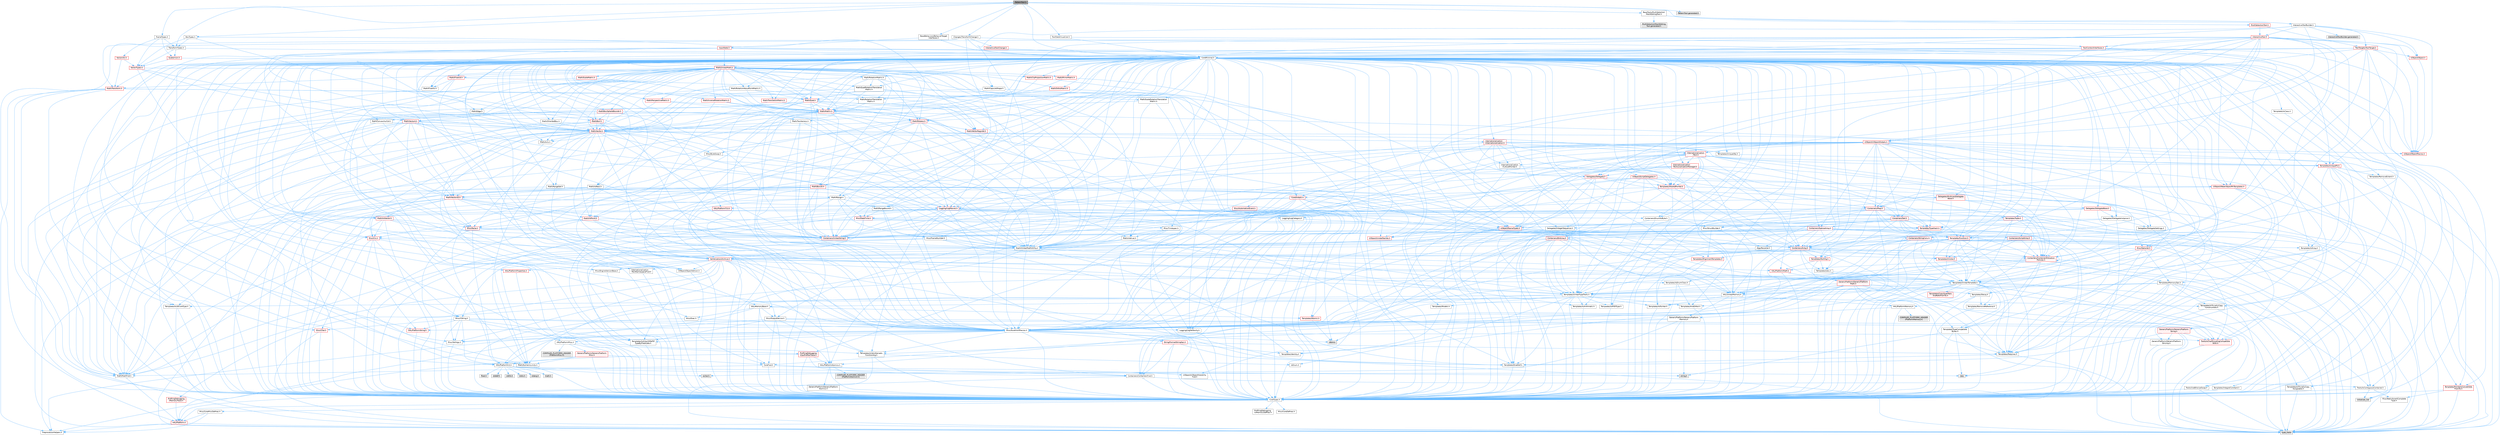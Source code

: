 digraph "PatternTool.h"
{
 // INTERACTIVE_SVG=YES
 // LATEX_PDF_SIZE
  bgcolor="transparent";
  edge [fontname=Helvetica,fontsize=10,labelfontname=Helvetica,labelfontsize=10];
  node [fontname=Helvetica,fontsize=10,shape=box,height=0.2,width=0.4];
  Node1 [id="Node000001",label="PatternTool.h",height=0.2,width=0.4,color="gray40", fillcolor="grey60", style="filled", fontcolor="black",tooltip=" "];
  Node1 -> Node2 [id="edge1_Node000001_Node000002",color="steelblue1",style="solid",tooltip=" "];
  Node2 [id="Node000002",label="CoreMinimal.h",height=0.2,width=0.4,color="grey40", fillcolor="white", style="filled",URL="$d7/d67/CoreMinimal_8h.html",tooltip=" "];
  Node2 -> Node3 [id="edge2_Node000002_Node000003",color="steelblue1",style="solid",tooltip=" "];
  Node3 [id="Node000003",label="CoreTypes.h",height=0.2,width=0.4,color="grey40", fillcolor="white", style="filled",URL="$dc/dec/CoreTypes_8h.html",tooltip=" "];
  Node3 -> Node4 [id="edge3_Node000003_Node000004",color="steelblue1",style="solid",tooltip=" "];
  Node4 [id="Node000004",label="HAL/Platform.h",height=0.2,width=0.4,color="red", fillcolor="#FFF0F0", style="filled",URL="$d9/dd0/Platform_8h.html",tooltip=" "];
  Node4 -> Node7 [id="edge4_Node000004_Node000007",color="steelblue1",style="solid",tooltip=" "];
  Node7 [id="Node000007",label="type_traits",height=0.2,width=0.4,color="grey60", fillcolor="#E0E0E0", style="filled",tooltip=" "];
  Node4 -> Node8 [id="edge5_Node000004_Node000008",color="steelblue1",style="solid",tooltip=" "];
  Node8 [id="Node000008",label="PreprocessorHelpers.h",height=0.2,width=0.4,color="grey40", fillcolor="white", style="filled",URL="$db/ddb/PreprocessorHelpers_8h.html",tooltip=" "];
  Node3 -> Node14 [id="edge6_Node000003_Node000014",color="steelblue1",style="solid",tooltip=" "];
  Node14 [id="Node000014",label="ProfilingDebugging\l/UMemoryDefines.h",height=0.2,width=0.4,color="grey40", fillcolor="white", style="filled",URL="$d2/da2/UMemoryDefines_8h.html",tooltip=" "];
  Node3 -> Node15 [id="edge7_Node000003_Node000015",color="steelblue1",style="solid",tooltip=" "];
  Node15 [id="Node000015",label="Misc/CoreMiscDefines.h",height=0.2,width=0.4,color="grey40", fillcolor="white", style="filled",URL="$da/d38/CoreMiscDefines_8h.html",tooltip=" "];
  Node15 -> Node4 [id="edge8_Node000015_Node000004",color="steelblue1",style="solid",tooltip=" "];
  Node15 -> Node8 [id="edge9_Node000015_Node000008",color="steelblue1",style="solid",tooltip=" "];
  Node3 -> Node16 [id="edge10_Node000003_Node000016",color="steelblue1",style="solid",tooltip=" "];
  Node16 [id="Node000016",label="Misc/CoreDefines.h",height=0.2,width=0.4,color="grey40", fillcolor="white", style="filled",URL="$d3/dd2/CoreDefines_8h.html",tooltip=" "];
  Node2 -> Node17 [id="edge11_Node000002_Node000017",color="steelblue1",style="solid",tooltip=" "];
  Node17 [id="Node000017",label="CoreFwd.h",height=0.2,width=0.4,color="grey40", fillcolor="white", style="filled",URL="$d1/d1e/CoreFwd_8h.html",tooltip=" "];
  Node17 -> Node3 [id="edge12_Node000017_Node000003",color="steelblue1",style="solid",tooltip=" "];
  Node17 -> Node18 [id="edge13_Node000017_Node000018",color="steelblue1",style="solid",tooltip=" "];
  Node18 [id="Node000018",label="Containers/ContainersFwd.h",height=0.2,width=0.4,color="grey40", fillcolor="white", style="filled",URL="$d4/d0a/ContainersFwd_8h.html",tooltip=" "];
  Node18 -> Node4 [id="edge14_Node000018_Node000004",color="steelblue1",style="solid",tooltip=" "];
  Node18 -> Node3 [id="edge15_Node000018_Node000003",color="steelblue1",style="solid",tooltip=" "];
  Node18 -> Node19 [id="edge16_Node000018_Node000019",color="steelblue1",style="solid",tooltip=" "];
  Node19 [id="Node000019",label="Traits/IsContiguousContainer.h",height=0.2,width=0.4,color="grey40", fillcolor="white", style="filled",URL="$d5/d3c/IsContiguousContainer_8h.html",tooltip=" "];
  Node19 -> Node3 [id="edge17_Node000019_Node000003",color="steelblue1",style="solid",tooltip=" "];
  Node19 -> Node20 [id="edge18_Node000019_Node000020",color="steelblue1",style="solid",tooltip=" "];
  Node20 [id="Node000020",label="Misc/StaticAssertComplete\lType.h",height=0.2,width=0.4,color="grey40", fillcolor="white", style="filled",URL="$d5/d4e/StaticAssertCompleteType_8h.html",tooltip=" "];
  Node19 -> Node21 [id="edge19_Node000019_Node000021",color="steelblue1",style="solid",tooltip=" "];
  Node21 [id="Node000021",label="initializer_list",height=0.2,width=0.4,color="grey60", fillcolor="#E0E0E0", style="filled",tooltip=" "];
  Node17 -> Node22 [id="edge20_Node000017_Node000022",color="steelblue1",style="solid",tooltip=" "];
  Node22 [id="Node000022",label="Math/MathFwd.h",height=0.2,width=0.4,color="grey40", fillcolor="white", style="filled",URL="$d2/d10/MathFwd_8h.html",tooltip=" "];
  Node22 -> Node4 [id="edge21_Node000022_Node000004",color="steelblue1",style="solid",tooltip=" "];
  Node17 -> Node23 [id="edge22_Node000017_Node000023",color="steelblue1",style="solid",tooltip=" "];
  Node23 [id="Node000023",label="UObject/UObjectHierarchy\lFwd.h",height=0.2,width=0.4,color="grey40", fillcolor="white", style="filled",URL="$d3/d13/UObjectHierarchyFwd_8h.html",tooltip=" "];
  Node2 -> Node23 [id="edge23_Node000002_Node000023",color="steelblue1",style="solid",tooltip=" "];
  Node2 -> Node18 [id="edge24_Node000002_Node000018",color="steelblue1",style="solid",tooltip=" "];
  Node2 -> Node24 [id="edge25_Node000002_Node000024",color="steelblue1",style="solid",tooltip=" "];
  Node24 [id="Node000024",label="Misc/VarArgs.h",height=0.2,width=0.4,color="grey40", fillcolor="white", style="filled",URL="$d5/d6f/VarArgs_8h.html",tooltip=" "];
  Node24 -> Node3 [id="edge26_Node000024_Node000003",color="steelblue1",style="solid",tooltip=" "];
  Node2 -> Node25 [id="edge27_Node000002_Node000025",color="steelblue1",style="solid",tooltip=" "];
  Node25 [id="Node000025",label="Logging/LogVerbosity.h",height=0.2,width=0.4,color="grey40", fillcolor="white", style="filled",URL="$d2/d8f/LogVerbosity_8h.html",tooltip=" "];
  Node25 -> Node3 [id="edge28_Node000025_Node000003",color="steelblue1",style="solid",tooltip=" "];
  Node2 -> Node26 [id="edge29_Node000002_Node000026",color="steelblue1",style="solid",tooltip=" "];
  Node26 [id="Node000026",label="Misc/OutputDevice.h",height=0.2,width=0.4,color="grey40", fillcolor="white", style="filled",URL="$d7/d32/OutputDevice_8h.html",tooltip=" "];
  Node26 -> Node17 [id="edge30_Node000026_Node000017",color="steelblue1",style="solid",tooltip=" "];
  Node26 -> Node3 [id="edge31_Node000026_Node000003",color="steelblue1",style="solid",tooltip=" "];
  Node26 -> Node25 [id="edge32_Node000026_Node000025",color="steelblue1",style="solid",tooltip=" "];
  Node26 -> Node24 [id="edge33_Node000026_Node000024",color="steelblue1",style="solid",tooltip=" "];
  Node26 -> Node27 [id="edge34_Node000026_Node000027",color="steelblue1",style="solid",tooltip=" "];
  Node27 [id="Node000027",label="Templates/IsArrayOrRefOf\lTypeByPredicate.h",height=0.2,width=0.4,color="grey40", fillcolor="white", style="filled",URL="$d6/da1/IsArrayOrRefOfTypeByPredicate_8h.html",tooltip=" "];
  Node27 -> Node3 [id="edge35_Node000027_Node000003",color="steelblue1",style="solid",tooltip=" "];
  Node26 -> Node28 [id="edge36_Node000026_Node000028",color="steelblue1",style="solid",tooltip=" "];
  Node28 [id="Node000028",label="Templates/IsValidVariadic\lFunctionArg.h",height=0.2,width=0.4,color="grey40", fillcolor="white", style="filled",URL="$d0/dc8/IsValidVariadicFunctionArg_8h.html",tooltip=" "];
  Node28 -> Node3 [id="edge37_Node000028_Node000003",color="steelblue1",style="solid",tooltip=" "];
  Node28 -> Node29 [id="edge38_Node000028_Node000029",color="steelblue1",style="solid",tooltip=" "];
  Node29 [id="Node000029",label="IsEnum.h",height=0.2,width=0.4,color="grey40", fillcolor="white", style="filled",URL="$d4/de5/IsEnum_8h.html",tooltip=" "];
  Node28 -> Node7 [id="edge39_Node000028_Node000007",color="steelblue1",style="solid",tooltip=" "];
  Node26 -> Node30 [id="edge40_Node000026_Node000030",color="steelblue1",style="solid",tooltip=" "];
  Node30 [id="Node000030",label="Traits/IsCharEncodingCompatible\lWith.h",height=0.2,width=0.4,color="red", fillcolor="#FFF0F0", style="filled",URL="$df/dd1/IsCharEncodingCompatibleWith_8h.html",tooltip=" "];
  Node30 -> Node7 [id="edge41_Node000030_Node000007",color="steelblue1",style="solid",tooltip=" "];
  Node2 -> Node32 [id="edge42_Node000002_Node000032",color="steelblue1",style="solid",tooltip=" "];
  Node32 [id="Node000032",label="HAL/PlatformCrt.h",height=0.2,width=0.4,color="grey40", fillcolor="white", style="filled",URL="$d8/d75/PlatformCrt_8h.html",tooltip=" "];
  Node32 -> Node33 [id="edge43_Node000032_Node000033",color="steelblue1",style="solid",tooltip=" "];
  Node33 [id="Node000033",label="new",height=0.2,width=0.4,color="grey60", fillcolor="#E0E0E0", style="filled",tooltip=" "];
  Node32 -> Node34 [id="edge44_Node000032_Node000034",color="steelblue1",style="solid",tooltip=" "];
  Node34 [id="Node000034",label="wchar.h",height=0.2,width=0.4,color="grey60", fillcolor="#E0E0E0", style="filled",tooltip=" "];
  Node32 -> Node35 [id="edge45_Node000032_Node000035",color="steelblue1",style="solid",tooltip=" "];
  Node35 [id="Node000035",label="stddef.h",height=0.2,width=0.4,color="grey60", fillcolor="#E0E0E0", style="filled",tooltip=" "];
  Node32 -> Node36 [id="edge46_Node000032_Node000036",color="steelblue1",style="solid",tooltip=" "];
  Node36 [id="Node000036",label="stdlib.h",height=0.2,width=0.4,color="grey60", fillcolor="#E0E0E0", style="filled",tooltip=" "];
  Node32 -> Node37 [id="edge47_Node000032_Node000037",color="steelblue1",style="solid",tooltip=" "];
  Node37 [id="Node000037",label="stdio.h",height=0.2,width=0.4,color="grey60", fillcolor="#E0E0E0", style="filled",tooltip=" "];
  Node32 -> Node38 [id="edge48_Node000032_Node000038",color="steelblue1",style="solid",tooltip=" "];
  Node38 [id="Node000038",label="stdarg.h",height=0.2,width=0.4,color="grey60", fillcolor="#E0E0E0", style="filled",tooltip=" "];
  Node32 -> Node39 [id="edge49_Node000032_Node000039",color="steelblue1",style="solid",tooltip=" "];
  Node39 [id="Node000039",label="math.h",height=0.2,width=0.4,color="grey60", fillcolor="#E0E0E0", style="filled",tooltip=" "];
  Node32 -> Node40 [id="edge50_Node000032_Node000040",color="steelblue1",style="solid",tooltip=" "];
  Node40 [id="Node000040",label="float.h",height=0.2,width=0.4,color="grey60", fillcolor="#E0E0E0", style="filled",tooltip=" "];
  Node32 -> Node41 [id="edge51_Node000032_Node000041",color="steelblue1",style="solid",tooltip=" "];
  Node41 [id="Node000041",label="string.h",height=0.2,width=0.4,color="grey60", fillcolor="#E0E0E0", style="filled",tooltip=" "];
  Node2 -> Node42 [id="edge52_Node000002_Node000042",color="steelblue1",style="solid",tooltip=" "];
  Node42 [id="Node000042",label="HAL/PlatformMisc.h",height=0.2,width=0.4,color="grey40", fillcolor="white", style="filled",URL="$d0/df5/PlatformMisc_8h.html",tooltip=" "];
  Node42 -> Node3 [id="edge53_Node000042_Node000003",color="steelblue1",style="solid",tooltip=" "];
  Node42 -> Node43 [id="edge54_Node000042_Node000043",color="steelblue1",style="solid",tooltip=" "];
  Node43 [id="Node000043",label="GenericPlatform/GenericPlatform\lMisc.h",height=0.2,width=0.4,color="red", fillcolor="#FFF0F0", style="filled",URL="$db/d9a/GenericPlatformMisc_8h.html",tooltip=" "];
  Node43 -> Node17 [id="edge55_Node000043_Node000017",color="steelblue1",style="solid",tooltip=" "];
  Node43 -> Node3 [id="edge56_Node000043_Node000003",color="steelblue1",style="solid",tooltip=" "];
  Node43 -> Node32 [id="edge57_Node000043_Node000032",color="steelblue1",style="solid",tooltip=" "];
  Node43 -> Node47 [id="edge58_Node000043_Node000047",color="steelblue1",style="solid",tooltip=" "];
  Node47 [id="Node000047",label="Math/NumericLimits.h",height=0.2,width=0.4,color="grey40", fillcolor="white", style="filled",URL="$df/d1b/NumericLimits_8h.html",tooltip=" "];
  Node47 -> Node3 [id="edge59_Node000047_Node000003",color="steelblue1",style="solid",tooltip=" "];
  Node42 -> Node52 [id="edge60_Node000042_Node000052",color="steelblue1",style="solid",tooltip=" "];
  Node52 [id="Node000052",label="COMPILED_PLATFORM_HEADER\l(PlatformMisc.h)",height=0.2,width=0.4,color="grey60", fillcolor="#E0E0E0", style="filled",tooltip=" "];
  Node42 -> Node53 [id="edge61_Node000042_Node000053",color="steelblue1",style="solid",tooltip=" "];
  Node53 [id="Node000053",label="ProfilingDebugging\l/CpuProfilerTrace.h",height=0.2,width=0.4,color="red", fillcolor="#FFF0F0", style="filled",URL="$da/dcb/CpuProfilerTrace_8h.html",tooltip=" "];
  Node53 -> Node3 [id="edge62_Node000053_Node000003",color="steelblue1",style="solid",tooltip=" "];
  Node53 -> Node18 [id="edge63_Node000053_Node000018",color="steelblue1",style="solid",tooltip=" "];
  Node53 -> Node54 [id="edge64_Node000053_Node000054",color="steelblue1",style="solid",tooltip=" "];
  Node54 [id="Node000054",label="HAL/PlatformAtomics.h",height=0.2,width=0.4,color="grey40", fillcolor="white", style="filled",URL="$d3/d36/PlatformAtomics_8h.html",tooltip=" "];
  Node54 -> Node3 [id="edge65_Node000054_Node000003",color="steelblue1",style="solid",tooltip=" "];
  Node54 -> Node55 [id="edge66_Node000054_Node000055",color="steelblue1",style="solid",tooltip=" "];
  Node55 [id="Node000055",label="GenericPlatform/GenericPlatform\lAtomics.h",height=0.2,width=0.4,color="grey40", fillcolor="white", style="filled",URL="$da/d72/GenericPlatformAtomics_8h.html",tooltip=" "];
  Node55 -> Node3 [id="edge67_Node000055_Node000003",color="steelblue1",style="solid",tooltip=" "];
  Node54 -> Node56 [id="edge68_Node000054_Node000056",color="steelblue1",style="solid",tooltip=" "];
  Node56 [id="Node000056",label="COMPILED_PLATFORM_HEADER\l(PlatformAtomics.h)",height=0.2,width=0.4,color="grey60", fillcolor="#E0E0E0", style="filled",tooltip=" "];
  Node53 -> Node8 [id="edge69_Node000053_Node000008",color="steelblue1",style="solid",tooltip=" "];
  Node2 -> Node61 [id="edge70_Node000002_Node000061",color="steelblue1",style="solid",tooltip=" "];
  Node61 [id="Node000061",label="Misc/AssertionMacros.h",height=0.2,width=0.4,color="grey40", fillcolor="white", style="filled",URL="$d0/dfa/AssertionMacros_8h.html",tooltip=" "];
  Node61 -> Node3 [id="edge71_Node000061_Node000003",color="steelblue1",style="solid",tooltip=" "];
  Node61 -> Node4 [id="edge72_Node000061_Node000004",color="steelblue1",style="solid",tooltip=" "];
  Node61 -> Node42 [id="edge73_Node000061_Node000042",color="steelblue1",style="solid",tooltip=" "];
  Node61 -> Node8 [id="edge74_Node000061_Node000008",color="steelblue1",style="solid",tooltip=" "];
  Node61 -> Node62 [id="edge75_Node000061_Node000062",color="steelblue1",style="solid",tooltip=" "];
  Node62 [id="Node000062",label="Templates/EnableIf.h",height=0.2,width=0.4,color="grey40", fillcolor="white", style="filled",URL="$d7/d60/EnableIf_8h.html",tooltip=" "];
  Node62 -> Node3 [id="edge76_Node000062_Node000003",color="steelblue1",style="solid",tooltip=" "];
  Node61 -> Node27 [id="edge77_Node000061_Node000027",color="steelblue1",style="solid",tooltip=" "];
  Node61 -> Node28 [id="edge78_Node000061_Node000028",color="steelblue1",style="solid",tooltip=" "];
  Node61 -> Node30 [id="edge79_Node000061_Node000030",color="steelblue1",style="solid",tooltip=" "];
  Node61 -> Node24 [id="edge80_Node000061_Node000024",color="steelblue1",style="solid",tooltip=" "];
  Node61 -> Node63 [id="edge81_Node000061_Node000063",color="steelblue1",style="solid",tooltip=" "];
  Node63 [id="Node000063",label="String/FormatStringSan.h",height=0.2,width=0.4,color="red", fillcolor="#FFF0F0", style="filled",URL="$d3/d8b/FormatStringSan_8h.html",tooltip=" "];
  Node63 -> Node7 [id="edge82_Node000063_Node000007",color="steelblue1",style="solid",tooltip=" "];
  Node63 -> Node3 [id="edge83_Node000063_Node000003",color="steelblue1",style="solid",tooltip=" "];
  Node63 -> Node64 [id="edge84_Node000063_Node000064",color="steelblue1",style="solid",tooltip=" "];
  Node64 [id="Node000064",label="Templates/Requires.h",height=0.2,width=0.4,color="grey40", fillcolor="white", style="filled",URL="$dc/d96/Requires_8h.html",tooltip=" "];
  Node64 -> Node62 [id="edge85_Node000064_Node000062",color="steelblue1",style="solid",tooltip=" "];
  Node64 -> Node7 [id="edge86_Node000064_Node000007",color="steelblue1",style="solid",tooltip=" "];
  Node63 -> Node65 [id="edge87_Node000063_Node000065",color="steelblue1",style="solid",tooltip=" "];
  Node65 [id="Node000065",label="Templates/Identity.h",height=0.2,width=0.4,color="grey40", fillcolor="white", style="filled",URL="$d0/dd5/Identity_8h.html",tooltip=" "];
  Node63 -> Node28 [id="edge88_Node000063_Node000028",color="steelblue1",style="solid",tooltip=" "];
  Node63 -> Node18 [id="edge89_Node000063_Node000018",color="steelblue1",style="solid",tooltip=" "];
  Node61 -> Node69 [id="edge90_Node000061_Node000069",color="steelblue1",style="solid",tooltip=" "];
  Node69 [id="Node000069",label="atomic",height=0.2,width=0.4,color="grey60", fillcolor="#E0E0E0", style="filled",tooltip=" "];
  Node2 -> Node70 [id="edge91_Node000002_Node000070",color="steelblue1",style="solid",tooltip=" "];
  Node70 [id="Node000070",label="Templates/IsPointer.h",height=0.2,width=0.4,color="grey40", fillcolor="white", style="filled",URL="$d7/d05/IsPointer_8h.html",tooltip=" "];
  Node70 -> Node3 [id="edge92_Node000070_Node000003",color="steelblue1",style="solid",tooltip=" "];
  Node2 -> Node71 [id="edge93_Node000002_Node000071",color="steelblue1",style="solid",tooltip=" "];
  Node71 [id="Node000071",label="HAL/PlatformMemory.h",height=0.2,width=0.4,color="grey40", fillcolor="white", style="filled",URL="$de/d68/PlatformMemory_8h.html",tooltip=" "];
  Node71 -> Node3 [id="edge94_Node000071_Node000003",color="steelblue1",style="solid",tooltip=" "];
  Node71 -> Node72 [id="edge95_Node000071_Node000072",color="steelblue1",style="solid",tooltip=" "];
  Node72 [id="Node000072",label="GenericPlatform/GenericPlatform\lMemory.h",height=0.2,width=0.4,color="grey40", fillcolor="white", style="filled",URL="$dd/d22/GenericPlatformMemory_8h.html",tooltip=" "];
  Node72 -> Node17 [id="edge96_Node000072_Node000017",color="steelblue1",style="solid",tooltip=" "];
  Node72 -> Node3 [id="edge97_Node000072_Node000003",color="steelblue1",style="solid",tooltip=" "];
  Node72 -> Node73 [id="edge98_Node000072_Node000073",color="steelblue1",style="solid",tooltip=" "];
  Node73 [id="Node000073",label="HAL/PlatformString.h",height=0.2,width=0.4,color="red", fillcolor="#FFF0F0", style="filled",URL="$db/db5/PlatformString_8h.html",tooltip=" "];
  Node73 -> Node3 [id="edge99_Node000073_Node000003",color="steelblue1",style="solid",tooltip=" "];
  Node72 -> Node41 [id="edge100_Node000072_Node000041",color="steelblue1",style="solid",tooltip=" "];
  Node72 -> Node34 [id="edge101_Node000072_Node000034",color="steelblue1",style="solid",tooltip=" "];
  Node71 -> Node75 [id="edge102_Node000071_Node000075",color="steelblue1",style="solid",tooltip=" "];
  Node75 [id="Node000075",label="COMPILED_PLATFORM_HEADER\l(PlatformMemory.h)",height=0.2,width=0.4,color="grey60", fillcolor="#E0E0E0", style="filled",tooltip=" "];
  Node2 -> Node54 [id="edge103_Node000002_Node000054",color="steelblue1",style="solid",tooltip=" "];
  Node2 -> Node76 [id="edge104_Node000002_Node000076",color="steelblue1",style="solid",tooltip=" "];
  Node76 [id="Node000076",label="Misc/Exec.h",height=0.2,width=0.4,color="grey40", fillcolor="white", style="filled",URL="$de/ddb/Exec_8h.html",tooltip=" "];
  Node76 -> Node3 [id="edge105_Node000076_Node000003",color="steelblue1",style="solid",tooltip=" "];
  Node76 -> Node61 [id="edge106_Node000076_Node000061",color="steelblue1",style="solid",tooltip=" "];
  Node2 -> Node77 [id="edge107_Node000002_Node000077",color="steelblue1",style="solid",tooltip=" "];
  Node77 [id="Node000077",label="HAL/MemoryBase.h",height=0.2,width=0.4,color="grey40", fillcolor="white", style="filled",URL="$d6/d9f/MemoryBase_8h.html",tooltip=" "];
  Node77 -> Node3 [id="edge108_Node000077_Node000003",color="steelblue1",style="solid",tooltip=" "];
  Node77 -> Node54 [id="edge109_Node000077_Node000054",color="steelblue1",style="solid",tooltip=" "];
  Node77 -> Node32 [id="edge110_Node000077_Node000032",color="steelblue1",style="solid",tooltip=" "];
  Node77 -> Node76 [id="edge111_Node000077_Node000076",color="steelblue1",style="solid",tooltip=" "];
  Node77 -> Node26 [id="edge112_Node000077_Node000026",color="steelblue1",style="solid",tooltip=" "];
  Node77 -> Node78 [id="edge113_Node000077_Node000078",color="steelblue1",style="solid",tooltip=" "];
  Node78 [id="Node000078",label="Templates/Atomic.h",height=0.2,width=0.4,color="red", fillcolor="#FFF0F0", style="filled",URL="$d3/d91/Atomic_8h.html",tooltip=" "];
  Node78 -> Node69 [id="edge114_Node000078_Node000069",color="steelblue1",style="solid",tooltip=" "];
  Node2 -> Node87 [id="edge115_Node000002_Node000087",color="steelblue1",style="solid",tooltip=" "];
  Node87 [id="Node000087",label="HAL/UnrealMemory.h",height=0.2,width=0.4,color="grey40", fillcolor="white", style="filled",URL="$d9/d96/UnrealMemory_8h.html",tooltip=" "];
  Node87 -> Node3 [id="edge116_Node000087_Node000003",color="steelblue1",style="solid",tooltip=" "];
  Node87 -> Node72 [id="edge117_Node000087_Node000072",color="steelblue1",style="solid",tooltip=" "];
  Node87 -> Node77 [id="edge118_Node000087_Node000077",color="steelblue1",style="solid",tooltip=" "];
  Node87 -> Node71 [id="edge119_Node000087_Node000071",color="steelblue1",style="solid",tooltip=" "];
  Node87 -> Node88 [id="edge120_Node000087_Node000088",color="steelblue1",style="solid",tooltip=" "];
  Node88 [id="Node000088",label="ProfilingDebugging\l/MemoryTrace.h",height=0.2,width=0.4,color="red", fillcolor="#FFF0F0", style="filled",URL="$da/dd7/MemoryTrace_8h.html",tooltip=" "];
  Node88 -> Node4 [id="edge121_Node000088_Node000004",color="steelblue1",style="solid",tooltip=" "];
  Node87 -> Node70 [id="edge122_Node000087_Node000070",color="steelblue1",style="solid",tooltip=" "];
  Node2 -> Node89 [id="edge123_Node000002_Node000089",color="steelblue1",style="solid",tooltip=" "];
  Node89 [id="Node000089",label="Templates/IsArithmetic.h",height=0.2,width=0.4,color="grey40", fillcolor="white", style="filled",URL="$d2/d5d/IsArithmetic_8h.html",tooltip=" "];
  Node89 -> Node3 [id="edge124_Node000089_Node000003",color="steelblue1",style="solid",tooltip=" "];
  Node2 -> Node83 [id="edge125_Node000002_Node000083",color="steelblue1",style="solid",tooltip=" "];
  Node83 [id="Node000083",label="Templates/AndOrNot.h",height=0.2,width=0.4,color="grey40", fillcolor="white", style="filled",URL="$db/d0a/AndOrNot_8h.html",tooltip=" "];
  Node83 -> Node3 [id="edge126_Node000083_Node000003",color="steelblue1",style="solid",tooltip=" "];
  Node2 -> Node90 [id="edge127_Node000002_Node000090",color="steelblue1",style="solid",tooltip=" "];
  Node90 [id="Node000090",label="Templates/IsPODType.h",height=0.2,width=0.4,color="grey40", fillcolor="white", style="filled",URL="$d7/db1/IsPODType_8h.html",tooltip=" "];
  Node90 -> Node3 [id="edge128_Node000090_Node000003",color="steelblue1",style="solid",tooltip=" "];
  Node2 -> Node91 [id="edge129_Node000002_Node000091",color="steelblue1",style="solid",tooltip=" "];
  Node91 [id="Node000091",label="Templates/IsUECoreType.h",height=0.2,width=0.4,color="grey40", fillcolor="white", style="filled",URL="$d1/db8/IsUECoreType_8h.html",tooltip=" "];
  Node91 -> Node3 [id="edge130_Node000091_Node000003",color="steelblue1",style="solid",tooltip=" "];
  Node91 -> Node7 [id="edge131_Node000091_Node000007",color="steelblue1",style="solid",tooltip=" "];
  Node2 -> Node84 [id="edge132_Node000002_Node000084",color="steelblue1",style="solid",tooltip=" "];
  Node84 [id="Node000084",label="Templates/IsTriviallyCopy\lConstructible.h",height=0.2,width=0.4,color="grey40", fillcolor="white", style="filled",URL="$d3/d78/IsTriviallyCopyConstructible_8h.html",tooltip=" "];
  Node84 -> Node3 [id="edge133_Node000084_Node000003",color="steelblue1",style="solid",tooltip=" "];
  Node84 -> Node7 [id="edge134_Node000084_Node000007",color="steelblue1",style="solid",tooltip=" "];
  Node2 -> Node92 [id="edge135_Node000002_Node000092",color="steelblue1",style="solid",tooltip=" "];
  Node92 [id="Node000092",label="Templates/UnrealTypeTraits.h",height=0.2,width=0.4,color="grey40", fillcolor="white", style="filled",URL="$d2/d2d/UnrealTypeTraits_8h.html",tooltip=" "];
  Node92 -> Node3 [id="edge136_Node000092_Node000003",color="steelblue1",style="solid",tooltip=" "];
  Node92 -> Node70 [id="edge137_Node000092_Node000070",color="steelblue1",style="solid",tooltip=" "];
  Node92 -> Node61 [id="edge138_Node000092_Node000061",color="steelblue1",style="solid",tooltip=" "];
  Node92 -> Node83 [id="edge139_Node000092_Node000083",color="steelblue1",style="solid",tooltip=" "];
  Node92 -> Node62 [id="edge140_Node000092_Node000062",color="steelblue1",style="solid",tooltip=" "];
  Node92 -> Node89 [id="edge141_Node000092_Node000089",color="steelblue1",style="solid",tooltip=" "];
  Node92 -> Node29 [id="edge142_Node000092_Node000029",color="steelblue1",style="solid",tooltip=" "];
  Node92 -> Node93 [id="edge143_Node000092_Node000093",color="steelblue1",style="solid",tooltip=" "];
  Node93 [id="Node000093",label="Templates/Models.h",height=0.2,width=0.4,color="grey40", fillcolor="white", style="filled",URL="$d3/d0c/Models_8h.html",tooltip=" "];
  Node93 -> Node65 [id="edge144_Node000093_Node000065",color="steelblue1",style="solid",tooltip=" "];
  Node92 -> Node90 [id="edge145_Node000092_Node000090",color="steelblue1",style="solid",tooltip=" "];
  Node92 -> Node91 [id="edge146_Node000092_Node000091",color="steelblue1",style="solid",tooltip=" "];
  Node92 -> Node84 [id="edge147_Node000092_Node000084",color="steelblue1",style="solid",tooltip=" "];
  Node2 -> Node62 [id="edge148_Node000002_Node000062",color="steelblue1",style="solid",tooltip=" "];
  Node2 -> Node94 [id="edge149_Node000002_Node000094",color="steelblue1",style="solid",tooltip=" "];
  Node94 [id="Node000094",label="Templates/RemoveReference.h",height=0.2,width=0.4,color="grey40", fillcolor="white", style="filled",URL="$da/dbe/RemoveReference_8h.html",tooltip=" "];
  Node94 -> Node3 [id="edge150_Node000094_Node000003",color="steelblue1",style="solid",tooltip=" "];
  Node2 -> Node95 [id="edge151_Node000002_Node000095",color="steelblue1",style="solid",tooltip=" "];
  Node95 [id="Node000095",label="Templates/IntegralConstant.h",height=0.2,width=0.4,color="grey40", fillcolor="white", style="filled",URL="$db/d1b/IntegralConstant_8h.html",tooltip=" "];
  Node95 -> Node3 [id="edge152_Node000095_Node000003",color="steelblue1",style="solid",tooltip=" "];
  Node2 -> Node96 [id="edge153_Node000002_Node000096",color="steelblue1",style="solid",tooltip=" "];
  Node96 [id="Node000096",label="Templates/IsClass.h",height=0.2,width=0.4,color="grey40", fillcolor="white", style="filled",URL="$db/dcb/IsClass_8h.html",tooltip=" "];
  Node96 -> Node3 [id="edge154_Node000096_Node000003",color="steelblue1",style="solid",tooltip=" "];
  Node2 -> Node97 [id="edge155_Node000002_Node000097",color="steelblue1",style="solid",tooltip=" "];
  Node97 [id="Node000097",label="Templates/TypeCompatible\lBytes.h",height=0.2,width=0.4,color="grey40", fillcolor="white", style="filled",URL="$df/d0a/TypeCompatibleBytes_8h.html",tooltip=" "];
  Node97 -> Node3 [id="edge156_Node000097_Node000003",color="steelblue1",style="solid",tooltip=" "];
  Node97 -> Node41 [id="edge157_Node000097_Node000041",color="steelblue1",style="solid",tooltip=" "];
  Node97 -> Node33 [id="edge158_Node000097_Node000033",color="steelblue1",style="solid",tooltip=" "];
  Node97 -> Node7 [id="edge159_Node000097_Node000007",color="steelblue1",style="solid",tooltip=" "];
  Node2 -> Node19 [id="edge160_Node000002_Node000019",color="steelblue1",style="solid",tooltip=" "];
  Node2 -> Node98 [id="edge161_Node000002_Node000098",color="steelblue1",style="solid",tooltip=" "];
  Node98 [id="Node000098",label="Templates/UnrealTemplate.h",height=0.2,width=0.4,color="grey40", fillcolor="white", style="filled",URL="$d4/d24/UnrealTemplate_8h.html",tooltip=" "];
  Node98 -> Node3 [id="edge162_Node000098_Node000003",color="steelblue1",style="solid",tooltip=" "];
  Node98 -> Node70 [id="edge163_Node000098_Node000070",color="steelblue1",style="solid",tooltip=" "];
  Node98 -> Node87 [id="edge164_Node000098_Node000087",color="steelblue1",style="solid",tooltip=" "];
  Node98 -> Node99 [id="edge165_Node000098_Node000099",color="steelblue1",style="solid",tooltip=" "];
  Node99 [id="Node000099",label="Templates/CopyQualifiers\lAndRefsFromTo.h",height=0.2,width=0.4,color="red", fillcolor="#FFF0F0", style="filled",URL="$d3/db3/CopyQualifiersAndRefsFromTo_8h.html",tooltip=" "];
  Node98 -> Node92 [id="edge166_Node000098_Node000092",color="steelblue1",style="solid",tooltip=" "];
  Node98 -> Node94 [id="edge167_Node000098_Node000094",color="steelblue1",style="solid",tooltip=" "];
  Node98 -> Node64 [id="edge168_Node000098_Node000064",color="steelblue1",style="solid",tooltip=" "];
  Node98 -> Node97 [id="edge169_Node000098_Node000097",color="steelblue1",style="solid",tooltip=" "];
  Node98 -> Node65 [id="edge170_Node000098_Node000065",color="steelblue1",style="solid",tooltip=" "];
  Node98 -> Node19 [id="edge171_Node000098_Node000019",color="steelblue1",style="solid",tooltip=" "];
  Node98 -> Node101 [id="edge172_Node000098_Node000101",color="steelblue1",style="solid",tooltip=" "];
  Node101 [id="Node000101",label="Traits/UseBitwiseSwap.h",height=0.2,width=0.4,color="grey40", fillcolor="white", style="filled",URL="$db/df3/UseBitwiseSwap_8h.html",tooltip=" "];
  Node101 -> Node3 [id="edge173_Node000101_Node000003",color="steelblue1",style="solid",tooltip=" "];
  Node101 -> Node7 [id="edge174_Node000101_Node000007",color="steelblue1",style="solid",tooltip=" "];
  Node98 -> Node7 [id="edge175_Node000098_Node000007",color="steelblue1",style="solid",tooltip=" "];
  Node2 -> Node47 [id="edge176_Node000002_Node000047",color="steelblue1",style="solid",tooltip=" "];
  Node2 -> Node102 [id="edge177_Node000002_Node000102",color="steelblue1",style="solid",tooltip=" "];
  Node102 [id="Node000102",label="HAL/PlatformMath.h",height=0.2,width=0.4,color="red", fillcolor="#FFF0F0", style="filled",URL="$dc/d53/PlatformMath_8h.html",tooltip=" "];
  Node102 -> Node3 [id="edge178_Node000102_Node000003",color="steelblue1",style="solid",tooltip=" "];
  Node102 -> Node103 [id="edge179_Node000102_Node000103",color="steelblue1",style="solid",tooltip=" "];
  Node103 [id="Node000103",label="GenericPlatform/GenericPlatform\lMath.h",height=0.2,width=0.4,color="red", fillcolor="#FFF0F0", style="filled",URL="$d5/d79/GenericPlatformMath_8h.html",tooltip=" "];
  Node103 -> Node3 [id="edge180_Node000103_Node000003",color="steelblue1",style="solid",tooltip=" "];
  Node103 -> Node18 [id="edge181_Node000103_Node000018",color="steelblue1",style="solid",tooltip=" "];
  Node103 -> Node32 [id="edge182_Node000103_Node000032",color="steelblue1",style="solid",tooltip=" "];
  Node103 -> Node83 [id="edge183_Node000103_Node000083",color="steelblue1",style="solid",tooltip=" "];
  Node103 -> Node104 [id="edge184_Node000103_Node000104",color="steelblue1",style="solid",tooltip=" "];
  Node104 [id="Node000104",label="Templates/Decay.h",height=0.2,width=0.4,color="grey40", fillcolor="white", style="filled",URL="$dd/d0f/Decay_8h.html",tooltip=" "];
  Node104 -> Node3 [id="edge185_Node000104_Node000003",color="steelblue1",style="solid",tooltip=" "];
  Node104 -> Node94 [id="edge186_Node000104_Node000094",color="steelblue1",style="solid",tooltip=" "];
  Node104 -> Node7 [id="edge187_Node000104_Node000007",color="steelblue1",style="solid",tooltip=" "];
  Node103 -> Node92 [id="edge188_Node000103_Node000092",color="steelblue1",style="solid",tooltip=" "];
  Node103 -> Node64 [id="edge189_Node000103_Node000064",color="steelblue1",style="solid",tooltip=" "];
  Node103 -> Node97 [id="edge190_Node000103_Node000097",color="steelblue1",style="solid",tooltip=" "];
  Node103 -> Node7 [id="edge191_Node000103_Node000007",color="steelblue1",style="solid",tooltip=" "];
  Node2 -> Node85 [id="edge192_Node000002_Node000085",color="steelblue1",style="solid",tooltip=" "];
  Node85 [id="Node000085",label="Templates/IsTriviallyCopy\lAssignable.h",height=0.2,width=0.4,color="grey40", fillcolor="white", style="filled",URL="$d2/df2/IsTriviallyCopyAssignable_8h.html",tooltip=" "];
  Node85 -> Node3 [id="edge193_Node000085_Node000003",color="steelblue1",style="solid",tooltip=" "];
  Node85 -> Node7 [id="edge194_Node000085_Node000007",color="steelblue1",style="solid",tooltip=" "];
  Node2 -> Node110 [id="edge195_Node000002_Node000110",color="steelblue1",style="solid",tooltip=" "];
  Node110 [id="Node000110",label="Templates/MemoryOps.h",height=0.2,width=0.4,color="grey40", fillcolor="white", style="filled",URL="$db/dea/MemoryOps_8h.html",tooltip=" "];
  Node110 -> Node3 [id="edge196_Node000110_Node000003",color="steelblue1",style="solid",tooltip=" "];
  Node110 -> Node87 [id="edge197_Node000110_Node000087",color="steelblue1",style="solid",tooltip=" "];
  Node110 -> Node85 [id="edge198_Node000110_Node000085",color="steelblue1",style="solid",tooltip=" "];
  Node110 -> Node84 [id="edge199_Node000110_Node000084",color="steelblue1",style="solid",tooltip=" "];
  Node110 -> Node64 [id="edge200_Node000110_Node000064",color="steelblue1",style="solid",tooltip=" "];
  Node110 -> Node92 [id="edge201_Node000110_Node000092",color="steelblue1",style="solid",tooltip=" "];
  Node110 -> Node101 [id="edge202_Node000110_Node000101",color="steelblue1",style="solid",tooltip=" "];
  Node110 -> Node33 [id="edge203_Node000110_Node000033",color="steelblue1",style="solid",tooltip=" "];
  Node110 -> Node7 [id="edge204_Node000110_Node000007",color="steelblue1",style="solid",tooltip=" "];
  Node2 -> Node111 [id="edge205_Node000002_Node000111",color="steelblue1",style="solid",tooltip=" "];
  Node111 [id="Node000111",label="Containers/ContainerAllocation\lPolicies.h",height=0.2,width=0.4,color="red", fillcolor="#FFF0F0", style="filled",URL="$d7/dff/ContainerAllocationPolicies_8h.html",tooltip=" "];
  Node111 -> Node3 [id="edge206_Node000111_Node000003",color="steelblue1",style="solid",tooltip=" "];
  Node111 -> Node111 [id="edge207_Node000111_Node000111",color="steelblue1",style="solid",tooltip=" "];
  Node111 -> Node102 [id="edge208_Node000111_Node000102",color="steelblue1",style="solid",tooltip=" "];
  Node111 -> Node87 [id="edge209_Node000111_Node000087",color="steelblue1",style="solid",tooltip=" "];
  Node111 -> Node47 [id="edge210_Node000111_Node000047",color="steelblue1",style="solid",tooltip=" "];
  Node111 -> Node61 [id="edge211_Node000111_Node000061",color="steelblue1",style="solid",tooltip=" "];
  Node111 -> Node110 [id="edge212_Node000111_Node000110",color="steelblue1",style="solid",tooltip=" "];
  Node111 -> Node97 [id="edge213_Node000111_Node000097",color="steelblue1",style="solid",tooltip=" "];
  Node111 -> Node7 [id="edge214_Node000111_Node000007",color="steelblue1",style="solid",tooltip=" "];
  Node2 -> Node114 [id="edge215_Node000002_Node000114",color="steelblue1",style="solid",tooltip=" "];
  Node114 [id="Node000114",label="Templates/IsEnumClass.h",height=0.2,width=0.4,color="grey40", fillcolor="white", style="filled",URL="$d7/d15/IsEnumClass_8h.html",tooltip=" "];
  Node114 -> Node3 [id="edge216_Node000114_Node000003",color="steelblue1",style="solid",tooltip=" "];
  Node114 -> Node83 [id="edge217_Node000114_Node000083",color="steelblue1",style="solid",tooltip=" "];
  Node2 -> Node115 [id="edge218_Node000002_Node000115",color="steelblue1",style="solid",tooltip=" "];
  Node115 [id="Node000115",label="HAL/PlatformProperties.h",height=0.2,width=0.4,color="red", fillcolor="#FFF0F0", style="filled",URL="$d9/db0/PlatformProperties_8h.html",tooltip=" "];
  Node115 -> Node3 [id="edge219_Node000115_Node000003",color="steelblue1",style="solid",tooltip=" "];
  Node2 -> Node118 [id="edge220_Node000002_Node000118",color="steelblue1",style="solid",tooltip=" "];
  Node118 [id="Node000118",label="Misc/EngineVersionBase.h",height=0.2,width=0.4,color="grey40", fillcolor="white", style="filled",URL="$d5/d2b/EngineVersionBase_8h.html",tooltip=" "];
  Node118 -> Node3 [id="edge221_Node000118_Node000003",color="steelblue1",style="solid",tooltip=" "];
  Node2 -> Node119 [id="edge222_Node000002_Node000119",color="steelblue1",style="solid",tooltip=" "];
  Node119 [id="Node000119",label="Internationalization\l/TextNamespaceFwd.h",height=0.2,width=0.4,color="grey40", fillcolor="white", style="filled",URL="$d8/d97/TextNamespaceFwd_8h.html",tooltip=" "];
  Node119 -> Node3 [id="edge223_Node000119_Node000003",color="steelblue1",style="solid",tooltip=" "];
  Node2 -> Node120 [id="edge224_Node000002_Node000120",color="steelblue1",style="solid",tooltip=" "];
  Node120 [id="Node000120",label="Serialization/Archive.h",height=0.2,width=0.4,color="red", fillcolor="#FFF0F0", style="filled",URL="$d7/d3b/Archive_8h.html",tooltip=" "];
  Node120 -> Node17 [id="edge225_Node000120_Node000017",color="steelblue1",style="solid",tooltip=" "];
  Node120 -> Node3 [id="edge226_Node000120_Node000003",color="steelblue1",style="solid",tooltip=" "];
  Node120 -> Node115 [id="edge227_Node000120_Node000115",color="steelblue1",style="solid",tooltip=" "];
  Node120 -> Node119 [id="edge228_Node000120_Node000119",color="steelblue1",style="solid",tooltip=" "];
  Node120 -> Node22 [id="edge229_Node000120_Node000022",color="steelblue1",style="solid",tooltip=" "];
  Node120 -> Node61 [id="edge230_Node000120_Node000061",color="steelblue1",style="solid",tooltip=" "];
  Node120 -> Node118 [id="edge231_Node000120_Node000118",color="steelblue1",style="solid",tooltip=" "];
  Node120 -> Node24 [id="edge232_Node000120_Node000024",color="steelblue1",style="solid",tooltip=" "];
  Node120 -> Node62 [id="edge233_Node000120_Node000062",color="steelblue1",style="solid",tooltip=" "];
  Node120 -> Node27 [id="edge234_Node000120_Node000027",color="steelblue1",style="solid",tooltip=" "];
  Node120 -> Node114 [id="edge235_Node000120_Node000114",color="steelblue1",style="solid",tooltip=" "];
  Node120 -> Node28 [id="edge236_Node000120_Node000028",color="steelblue1",style="solid",tooltip=" "];
  Node120 -> Node98 [id="edge237_Node000120_Node000098",color="steelblue1",style="solid",tooltip=" "];
  Node120 -> Node30 [id="edge238_Node000120_Node000030",color="steelblue1",style="solid",tooltip=" "];
  Node120 -> Node123 [id="edge239_Node000120_Node000123",color="steelblue1",style="solid",tooltip=" "];
  Node123 [id="Node000123",label="UObject/ObjectVersion.h",height=0.2,width=0.4,color="grey40", fillcolor="white", style="filled",URL="$da/d63/ObjectVersion_8h.html",tooltip=" "];
  Node123 -> Node3 [id="edge240_Node000123_Node000003",color="steelblue1",style="solid",tooltip=" "];
  Node2 -> Node124 [id="edge241_Node000002_Node000124",color="steelblue1",style="solid",tooltip=" "];
  Node124 [id="Node000124",label="Templates/Less.h",height=0.2,width=0.4,color="grey40", fillcolor="white", style="filled",URL="$de/dc8/Less_8h.html",tooltip=" "];
  Node124 -> Node3 [id="edge242_Node000124_Node000003",color="steelblue1",style="solid",tooltip=" "];
  Node124 -> Node98 [id="edge243_Node000124_Node000098",color="steelblue1",style="solid",tooltip=" "];
  Node2 -> Node125 [id="edge244_Node000002_Node000125",color="steelblue1",style="solid",tooltip=" "];
  Node125 [id="Node000125",label="Templates/Sorting.h",height=0.2,width=0.4,color="red", fillcolor="#FFF0F0", style="filled",URL="$d3/d9e/Sorting_8h.html",tooltip=" "];
  Node125 -> Node3 [id="edge245_Node000125_Node000003",color="steelblue1",style="solid",tooltip=" "];
  Node125 -> Node102 [id="edge246_Node000125_Node000102",color="steelblue1",style="solid",tooltip=" "];
  Node125 -> Node124 [id="edge247_Node000125_Node000124",color="steelblue1",style="solid",tooltip=" "];
  Node2 -> Node136 [id="edge248_Node000002_Node000136",color="steelblue1",style="solid",tooltip=" "];
  Node136 [id="Node000136",label="Misc/Char.h",height=0.2,width=0.4,color="red", fillcolor="#FFF0F0", style="filled",URL="$d0/d58/Char_8h.html",tooltip=" "];
  Node136 -> Node3 [id="edge249_Node000136_Node000003",color="steelblue1",style="solid",tooltip=" "];
  Node136 -> Node7 [id="edge250_Node000136_Node000007",color="steelblue1",style="solid",tooltip=" "];
  Node2 -> Node139 [id="edge251_Node000002_Node000139",color="steelblue1",style="solid",tooltip=" "];
  Node139 [id="Node000139",label="GenericPlatform/GenericPlatform\lStricmp.h",height=0.2,width=0.4,color="grey40", fillcolor="white", style="filled",URL="$d2/d86/GenericPlatformStricmp_8h.html",tooltip=" "];
  Node139 -> Node3 [id="edge252_Node000139_Node000003",color="steelblue1",style="solid",tooltip=" "];
  Node2 -> Node140 [id="edge253_Node000002_Node000140",color="steelblue1",style="solid",tooltip=" "];
  Node140 [id="Node000140",label="GenericPlatform/GenericPlatform\lString.h",height=0.2,width=0.4,color="red", fillcolor="#FFF0F0", style="filled",URL="$dd/d20/GenericPlatformString_8h.html",tooltip=" "];
  Node140 -> Node3 [id="edge254_Node000140_Node000003",color="steelblue1",style="solid",tooltip=" "];
  Node140 -> Node139 [id="edge255_Node000140_Node000139",color="steelblue1",style="solid",tooltip=" "];
  Node140 -> Node62 [id="edge256_Node000140_Node000062",color="steelblue1",style="solid",tooltip=" "];
  Node140 -> Node30 [id="edge257_Node000140_Node000030",color="steelblue1",style="solid",tooltip=" "];
  Node140 -> Node7 [id="edge258_Node000140_Node000007",color="steelblue1",style="solid",tooltip=" "];
  Node2 -> Node73 [id="edge259_Node000002_Node000073",color="steelblue1",style="solid",tooltip=" "];
  Node2 -> Node143 [id="edge260_Node000002_Node000143",color="steelblue1",style="solid",tooltip=" "];
  Node143 [id="Node000143",label="Misc/CString.h",height=0.2,width=0.4,color="grey40", fillcolor="white", style="filled",URL="$d2/d49/CString_8h.html",tooltip=" "];
  Node143 -> Node3 [id="edge261_Node000143_Node000003",color="steelblue1",style="solid",tooltip=" "];
  Node143 -> Node32 [id="edge262_Node000143_Node000032",color="steelblue1",style="solid",tooltip=" "];
  Node143 -> Node73 [id="edge263_Node000143_Node000073",color="steelblue1",style="solid",tooltip=" "];
  Node143 -> Node61 [id="edge264_Node000143_Node000061",color="steelblue1",style="solid",tooltip=" "];
  Node143 -> Node136 [id="edge265_Node000143_Node000136",color="steelblue1",style="solid",tooltip=" "];
  Node143 -> Node24 [id="edge266_Node000143_Node000024",color="steelblue1",style="solid",tooltip=" "];
  Node143 -> Node27 [id="edge267_Node000143_Node000027",color="steelblue1",style="solid",tooltip=" "];
  Node143 -> Node28 [id="edge268_Node000143_Node000028",color="steelblue1",style="solid",tooltip=" "];
  Node143 -> Node30 [id="edge269_Node000143_Node000030",color="steelblue1",style="solid",tooltip=" "];
  Node2 -> Node144 [id="edge270_Node000002_Node000144",color="steelblue1",style="solid",tooltip=" "];
  Node144 [id="Node000144",label="Misc/Crc.h",height=0.2,width=0.4,color="red", fillcolor="#FFF0F0", style="filled",URL="$d4/dd2/Crc_8h.html",tooltip=" "];
  Node144 -> Node3 [id="edge271_Node000144_Node000003",color="steelblue1",style="solid",tooltip=" "];
  Node144 -> Node73 [id="edge272_Node000144_Node000073",color="steelblue1",style="solid",tooltip=" "];
  Node144 -> Node61 [id="edge273_Node000144_Node000061",color="steelblue1",style="solid",tooltip=" "];
  Node144 -> Node143 [id="edge274_Node000144_Node000143",color="steelblue1",style="solid",tooltip=" "];
  Node144 -> Node136 [id="edge275_Node000144_Node000136",color="steelblue1",style="solid",tooltip=" "];
  Node144 -> Node92 [id="edge276_Node000144_Node000092",color="steelblue1",style="solid",tooltip=" "];
  Node2 -> Node135 [id="edge277_Node000002_Node000135",color="steelblue1",style="solid",tooltip=" "];
  Node135 [id="Node000135",label="Math/UnrealMathUtility.h",height=0.2,width=0.4,color="grey40", fillcolor="white", style="filled",URL="$db/db8/UnrealMathUtility_8h.html",tooltip=" "];
  Node135 -> Node3 [id="edge278_Node000135_Node000003",color="steelblue1",style="solid",tooltip=" "];
  Node135 -> Node61 [id="edge279_Node000135_Node000061",color="steelblue1",style="solid",tooltip=" "];
  Node135 -> Node102 [id="edge280_Node000135_Node000102",color="steelblue1",style="solid",tooltip=" "];
  Node135 -> Node22 [id="edge281_Node000135_Node000022",color="steelblue1",style="solid",tooltip=" "];
  Node135 -> Node65 [id="edge282_Node000135_Node000065",color="steelblue1",style="solid",tooltip=" "];
  Node135 -> Node64 [id="edge283_Node000135_Node000064",color="steelblue1",style="solid",tooltip=" "];
  Node2 -> Node145 [id="edge284_Node000002_Node000145",color="steelblue1",style="solid",tooltip=" "];
  Node145 [id="Node000145",label="Containers/UnrealString.h",height=0.2,width=0.4,color="red", fillcolor="#FFF0F0", style="filled",URL="$d5/dba/UnrealString_8h.html",tooltip=" "];
  Node2 -> Node149 [id="edge285_Node000002_Node000149",color="steelblue1",style="solid",tooltip=" "];
  Node149 [id="Node000149",label="Containers/Array.h",height=0.2,width=0.4,color="red", fillcolor="#FFF0F0", style="filled",URL="$df/dd0/Array_8h.html",tooltip=" "];
  Node149 -> Node3 [id="edge286_Node000149_Node000003",color="steelblue1",style="solid",tooltip=" "];
  Node149 -> Node61 [id="edge287_Node000149_Node000061",color="steelblue1",style="solid",tooltip=" "];
  Node149 -> Node87 [id="edge288_Node000149_Node000087",color="steelblue1",style="solid",tooltip=" "];
  Node149 -> Node92 [id="edge289_Node000149_Node000092",color="steelblue1",style="solid",tooltip=" "];
  Node149 -> Node98 [id="edge290_Node000149_Node000098",color="steelblue1",style="solid",tooltip=" "];
  Node149 -> Node111 [id="edge291_Node000149_Node000111",color="steelblue1",style="solid",tooltip=" "];
  Node149 -> Node120 [id="edge292_Node000149_Node000120",color="steelblue1",style="solid",tooltip=" "];
  Node149 -> Node128 [id="edge293_Node000149_Node000128",color="steelblue1",style="solid",tooltip=" "];
  Node128 [id="Node000128",label="Templates/Invoke.h",height=0.2,width=0.4,color="red", fillcolor="#FFF0F0", style="filled",URL="$d7/deb/Invoke_8h.html",tooltip=" "];
  Node128 -> Node3 [id="edge294_Node000128_Node000003",color="steelblue1",style="solid",tooltip=" "];
  Node128 -> Node98 [id="edge295_Node000128_Node000098",color="steelblue1",style="solid",tooltip=" "];
  Node128 -> Node7 [id="edge296_Node000128_Node000007",color="steelblue1",style="solid",tooltip=" "];
  Node149 -> Node124 [id="edge297_Node000149_Node000124",color="steelblue1",style="solid",tooltip=" "];
  Node149 -> Node64 [id="edge298_Node000149_Node000064",color="steelblue1",style="solid",tooltip=" "];
  Node149 -> Node125 [id="edge299_Node000149_Node000125",color="steelblue1",style="solid",tooltip=" "];
  Node149 -> Node172 [id="edge300_Node000149_Node000172",color="steelblue1",style="solid",tooltip=" "];
  Node172 [id="Node000172",label="Templates/AlignmentTemplates.h",height=0.2,width=0.4,color="red", fillcolor="#FFF0F0", style="filled",URL="$dd/d32/AlignmentTemplates_8h.html",tooltip=" "];
  Node172 -> Node3 [id="edge301_Node000172_Node000003",color="steelblue1",style="solid",tooltip=" "];
  Node172 -> Node70 [id="edge302_Node000172_Node000070",color="steelblue1",style="solid",tooltip=" "];
  Node149 -> Node7 [id="edge303_Node000149_Node000007",color="steelblue1",style="solid",tooltip=" "];
  Node2 -> Node173 [id="edge304_Node000002_Node000173",color="steelblue1",style="solid",tooltip=" "];
  Node173 [id="Node000173",label="Misc/FrameNumber.h",height=0.2,width=0.4,color="grey40", fillcolor="white", style="filled",URL="$dd/dbd/FrameNumber_8h.html",tooltip=" "];
  Node173 -> Node3 [id="edge305_Node000173_Node000003",color="steelblue1",style="solid",tooltip=" "];
  Node173 -> Node47 [id="edge306_Node000173_Node000047",color="steelblue1",style="solid",tooltip=" "];
  Node173 -> Node135 [id="edge307_Node000173_Node000135",color="steelblue1",style="solid",tooltip=" "];
  Node173 -> Node62 [id="edge308_Node000173_Node000062",color="steelblue1",style="solid",tooltip=" "];
  Node173 -> Node92 [id="edge309_Node000173_Node000092",color="steelblue1",style="solid",tooltip=" "];
  Node2 -> Node174 [id="edge310_Node000002_Node000174",color="steelblue1",style="solid",tooltip=" "];
  Node174 [id="Node000174",label="Misc/Timespan.h",height=0.2,width=0.4,color="grey40", fillcolor="white", style="filled",URL="$da/dd9/Timespan_8h.html",tooltip=" "];
  Node174 -> Node3 [id="edge311_Node000174_Node000003",color="steelblue1",style="solid",tooltip=" "];
  Node174 -> Node175 [id="edge312_Node000174_Node000175",color="steelblue1",style="solid",tooltip=" "];
  Node175 [id="Node000175",label="Math/Interval.h",height=0.2,width=0.4,color="grey40", fillcolor="white", style="filled",URL="$d1/d55/Interval_8h.html",tooltip=" "];
  Node175 -> Node3 [id="edge313_Node000175_Node000003",color="steelblue1",style="solid",tooltip=" "];
  Node175 -> Node89 [id="edge314_Node000175_Node000089",color="steelblue1",style="solid",tooltip=" "];
  Node175 -> Node92 [id="edge315_Node000175_Node000092",color="steelblue1",style="solid",tooltip=" "];
  Node175 -> Node47 [id="edge316_Node000175_Node000047",color="steelblue1",style="solid",tooltip=" "];
  Node175 -> Node135 [id="edge317_Node000175_Node000135",color="steelblue1",style="solid",tooltip=" "];
  Node174 -> Node135 [id="edge318_Node000174_Node000135",color="steelblue1",style="solid",tooltip=" "];
  Node174 -> Node61 [id="edge319_Node000174_Node000061",color="steelblue1",style="solid",tooltip=" "];
  Node2 -> Node176 [id="edge320_Node000002_Node000176",color="steelblue1",style="solid",tooltip=" "];
  Node176 [id="Node000176",label="Containers/StringConv.h",height=0.2,width=0.4,color="red", fillcolor="#FFF0F0", style="filled",URL="$d3/ddf/StringConv_8h.html",tooltip=" "];
  Node176 -> Node3 [id="edge321_Node000176_Node000003",color="steelblue1",style="solid",tooltip=" "];
  Node176 -> Node61 [id="edge322_Node000176_Node000061",color="steelblue1",style="solid",tooltip=" "];
  Node176 -> Node111 [id="edge323_Node000176_Node000111",color="steelblue1",style="solid",tooltip=" "];
  Node176 -> Node149 [id="edge324_Node000176_Node000149",color="steelblue1",style="solid",tooltip=" "];
  Node176 -> Node143 [id="edge325_Node000176_Node000143",color="steelblue1",style="solid",tooltip=" "];
  Node176 -> Node177 [id="edge326_Node000176_Node000177",color="steelblue1",style="solid",tooltip=" "];
  Node177 [id="Node000177",label="Templates/IsArray.h",height=0.2,width=0.4,color="grey40", fillcolor="white", style="filled",URL="$d8/d8d/IsArray_8h.html",tooltip=" "];
  Node177 -> Node3 [id="edge327_Node000177_Node000003",color="steelblue1",style="solid",tooltip=" "];
  Node176 -> Node98 [id="edge328_Node000176_Node000098",color="steelblue1",style="solid",tooltip=" "];
  Node176 -> Node92 [id="edge329_Node000176_Node000092",color="steelblue1",style="solid",tooltip=" "];
  Node176 -> Node30 [id="edge330_Node000176_Node000030",color="steelblue1",style="solid",tooltip=" "];
  Node176 -> Node19 [id="edge331_Node000176_Node000019",color="steelblue1",style="solid",tooltip=" "];
  Node176 -> Node7 [id="edge332_Node000176_Node000007",color="steelblue1",style="solid",tooltip=" "];
  Node2 -> Node178 [id="edge333_Node000002_Node000178",color="steelblue1",style="solid",tooltip=" "];
  Node178 [id="Node000178",label="UObject/UnrealNames.h",height=0.2,width=0.4,color="red", fillcolor="#FFF0F0", style="filled",URL="$d8/db1/UnrealNames_8h.html",tooltip=" "];
  Node178 -> Node3 [id="edge334_Node000178_Node000003",color="steelblue1",style="solid",tooltip=" "];
  Node2 -> Node180 [id="edge335_Node000002_Node000180",color="steelblue1",style="solid",tooltip=" "];
  Node180 [id="Node000180",label="UObject/NameTypes.h",height=0.2,width=0.4,color="red", fillcolor="#FFF0F0", style="filled",URL="$d6/d35/NameTypes_8h.html",tooltip=" "];
  Node180 -> Node3 [id="edge336_Node000180_Node000003",color="steelblue1",style="solid",tooltip=" "];
  Node180 -> Node61 [id="edge337_Node000180_Node000061",color="steelblue1",style="solid",tooltip=" "];
  Node180 -> Node87 [id="edge338_Node000180_Node000087",color="steelblue1",style="solid",tooltip=" "];
  Node180 -> Node92 [id="edge339_Node000180_Node000092",color="steelblue1",style="solid",tooltip=" "];
  Node180 -> Node98 [id="edge340_Node000180_Node000098",color="steelblue1",style="solid",tooltip=" "];
  Node180 -> Node145 [id="edge341_Node000180_Node000145",color="steelblue1",style="solid",tooltip=" "];
  Node180 -> Node176 [id="edge342_Node000180_Node000176",color="steelblue1",style="solid",tooltip=" "];
  Node180 -> Node178 [id="edge343_Node000180_Node000178",color="steelblue1",style="solid",tooltip=" "];
  Node180 -> Node78 [id="edge344_Node000180_Node000078",color="steelblue1",style="solid",tooltip=" "];
  Node2 -> Node188 [id="edge345_Node000002_Node000188",color="steelblue1",style="solid",tooltip=" "];
  Node188 [id="Node000188",label="Misc/Parse.h",height=0.2,width=0.4,color="red", fillcolor="#FFF0F0", style="filled",URL="$dc/d71/Parse_8h.html",tooltip=" "];
  Node188 -> Node145 [id="edge346_Node000188_Node000145",color="steelblue1",style="solid",tooltip=" "];
  Node188 -> Node3 [id="edge347_Node000188_Node000003",color="steelblue1",style="solid",tooltip=" "];
  Node188 -> Node32 [id="edge348_Node000188_Node000032",color="steelblue1",style="solid",tooltip=" "];
  Node188 -> Node189 [id="edge349_Node000188_Node000189",color="steelblue1",style="solid",tooltip=" "];
  Node189 [id="Node000189",label="Templates/Function.h",height=0.2,width=0.4,color="red", fillcolor="#FFF0F0", style="filled",URL="$df/df5/Function_8h.html",tooltip=" "];
  Node189 -> Node3 [id="edge350_Node000189_Node000003",color="steelblue1",style="solid",tooltip=" "];
  Node189 -> Node61 [id="edge351_Node000189_Node000061",color="steelblue1",style="solid",tooltip=" "];
  Node189 -> Node87 [id="edge352_Node000189_Node000087",color="steelblue1",style="solid",tooltip=" "];
  Node189 -> Node92 [id="edge353_Node000189_Node000092",color="steelblue1",style="solid",tooltip=" "];
  Node189 -> Node128 [id="edge354_Node000189_Node000128",color="steelblue1",style="solid",tooltip=" "];
  Node189 -> Node98 [id="edge355_Node000189_Node000098",color="steelblue1",style="solid",tooltip=" "];
  Node189 -> Node64 [id="edge356_Node000189_Node000064",color="steelblue1",style="solid",tooltip=" "];
  Node189 -> Node135 [id="edge357_Node000189_Node000135",color="steelblue1",style="solid",tooltip=" "];
  Node189 -> Node33 [id="edge358_Node000189_Node000033",color="steelblue1",style="solid",tooltip=" "];
  Node189 -> Node7 [id="edge359_Node000189_Node000007",color="steelblue1",style="solid",tooltip=" "];
  Node2 -> Node172 [id="edge360_Node000002_Node000172",color="steelblue1",style="solid",tooltip=" "];
  Node2 -> Node191 [id="edge361_Node000002_Node000191",color="steelblue1",style="solid",tooltip=" "];
  Node191 [id="Node000191",label="Misc/StructBuilder.h",height=0.2,width=0.4,color="grey40", fillcolor="white", style="filled",URL="$d9/db3/StructBuilder_8h.html",tooltip=" "];
  Node191 -> Node3 [id="edge362_Node000191_Node000003",color="steelblue1",style="solid",tooltip=" "];
  Node191 -> Node135 [id="edge363_Node000191_Node000135",color="steelblue1",style="solid",tooltip=" "];
  Node191 -> Node172 [id="edge364_Node000191_Node000172",color="steelblue1",style="solid",tooltip=" "];
  Node2 -> Node104 [id="edge365_Node000002_Node000104",color="steelblue1",style="solid",tooltip=" "];
  Node2 -> Node192 [id="edge366_Node000002_Node000192",color="steelblue1",style="solid",tooltip=" "];
  Node192 [id="Node000192",label="Templates/PointerIsConvertible\lFromTo.h",height=0.2,width=0.4,color="red", fillcolor="#FFF0F0", style="filled",URL="$d6/d65/PointerIsConvertibleFromTo_8h.html",tooltip=" "];
  Node192 -> Node3 [id="edge367_Node000192_Node000003",color="steelblue1",style="solid",tooltip=" "];
  Node192 -> Node20 [id="edge368_Node000192_Node000020",color="steelblue1",style="solid",tooltip=" "];
  Node192 -> Node7 [id="edge369_Node000192_Node000007",color="steelblue1",style="solid",tooltip=" "];
  Node2 -> Node128 [id="edge370_Node000002_Node000128",color="steelblue1",style="solid",tooltip=" "];
  Node2 -> Node189 [id="edge371_Node000002_Node000189",color="steelblue1",style="solid",tooltip=" "];
  Node2 -> Node161 [id="edge372_Node000002_Node000161",color="steelblue1",style="solid",tooltip=" "];
  Node161 [id="Node000161",label="Templates/TypeHash.h",height=0.2,width=0.4,color="red", fillcolor="#FFF0F0", style="filled",URL="$d1/d62/TypeHash_8h.html",tooltip=" "];
  Node161 -> Node3 [id="edge373_Node000161_Node000003",color="steelblue1",style="solid",tooltip=" "];
  Node161 -> Node64 [id="edge374_Node000161_Node000064",color="steelblue1",style="solid",tooltip=" "];
  Node161 -> Node144 [id="edge375_Node000161_Node000144",color="steelblue1",style="solid",tooltip=" "];
  Node161 -> Node7 [id="edge376_Node000161_Node000007",color="steelblue1",style="solid",tooltip=" "];
  Node2 -> Node193 [id="edge377_Node000002_Node000193",color="steelblue1",style="solid",tooltip=" "];
  Node193 [id="Node000193",label="Containers/ScriptArray.h",height=0.2,width=0.4,color="red", fillcolor="#FFF0F0", style="filled",URL="$dc/daf/ScriptArray_8h.html",tooltip=" "];
  Node193 -> Node3 [id="edge378_Node000193_Node000003",color="steelblue1",style="solid",tooltip=" "];
  Node193 -> Node61 [id="edge379_Node000193_Node000061",color="steelblue1",style="solid",tooltip=" "];
  Node193 -> Node87 [id="edge380_Node000193_Node000087",color="steelblue1",style="solid",tooltip=" "];
  Node193 -> Node111 [id="edge381_Node000193_Node000111",color="steelblue1",style="solid",tooltip=" "];
  Node193 -> Node149 [id="edge382_Node000193_Node000149",color="steelblue1",style="solid",tooltip=" "];
  Node193 -> Node21 [id="edge383_Node000193_Node000021",color="steelblue1",style="solid",tooltip=" "];
  Node2 -> Node194 [id="edge384_Node000002_Node000194",color="steelblue1",style="solid",tooltip=" "];
  Node194 [id="Node000194",label="Containers/BitArray.h",height=0.2,width=0.4,color="red", fillcolor="#FFF0F0", style="filled",URL="$d1/de4/BitArray_8h.html",tooltip=" "];
  Node194 -> Node111 [id="edge385_Node000194_Node000111",color="steelblue1",style="solid",tooltip=" "];
  Node194 -> Node3 [id="edge386_Node000194_Node000003",color="steelblue1",style="solid",tooltip=" "];
  Node194 -> Node54 [id="edge387_Node000194_Node000054",color="steelblue1",style="solid",tooltip=" "];
  Node194 -> Node87 [id="edge388_Node000194_Node000087",color="steelblue1",style="solid",tooltip=" "];
  Node194 -> Node135 [id="edge389_Node000194_Node000135",color="steelblue1",style="solid",tooltip=" "];
  Node194 -> Node61 [id="edge390_Node000194_Node000061",color="steelblue1",style="solid",tooltip=" "];
  Node194 -> Node120 [id="edge391_Node000194_Node000120",color="steelblue1",style="solid",tooltip=" "];
  Node194 -> Node62 [id="edge392_Node000194_Node000062",color="steelblue1",style="solid",tooltip=" "];
  Node194 -> Node128 [id="edge393_Node000194_Node000128",color="steelblue1",style="solid",tooltip=" "];
  Node194 -> Node98 [id="edge394_Node000194_Node000098",color="steelblue1",style="solid",tooltip=" "];
  Node194 -> Node92 [id="edge395_Node000194_Node000092",color="steelblue1",style="solid",tooltip=" "];
  Node2 -> Node195 [id="edge396_Node000002_Node000195",color="steelblue1",style="solid",tooltip=" "];
  Node195 [id="Node000195",label="Containers/SparseArray.h",height=0.2,width=0.4,color="red", fillcolor="#FFF0F0", style="filled",URL="$d5/dbf/SparseArray_8h.html",tooltip=" "];
  Node195 -> Node3 [id="edge397_Node000195_Node000003",color="steelblue1",style="solid",tooltip=" "];
  Node195 -> Node61 [id="edge398_Node000195_Node000061",color="steelblue1",style="solid",tooltip=" "];
  Node195 -> Node87 [id="edge399_Node000195_Node000087",color="steelblue1",style="solid",tooltip=" "];
  Node195 -> Node92 [id="edge400_Node000195_Node000092",color="steelblue1",style="solid",tooltip=" "];
  Node195 -> Node98 [id="edge401_Node000195_Node000098",color="steelblue1",style="solid",tooltip=" "];
  Node195 -> Node111 [id="edge402_Node000195_Node000111",color="steelblue1",style="solid",tooltip=" "];
  Node195 -> Node124 [id="edge403_Node000195_Node000124",color="steelblue1",style="solid",tooltip=" "];
  Node195 -> Node149 [id="edge404_Node000195_Node000149",color="steelblue1",style="solid",tooltip=" "];
  Node195 -> Node135 [id="edge405_Node000195_Node000135",color="steelblue1",style="solid",tooltip=" "];
  Node195 -> Node193 [id="edge406_Node000195_Node000193",color="steelblue1",style="solid",tooltip=" "];
  Node195 -> Node194 [id="edge407_Node000195_Node000194",color="steelblue1",style="solid",tooltip=" "];
  Node195 -> Node145 [id="edge408_Node000195_Node000145",color="steelblue1",style="solid",tooltip=" "];
  Node2 -> Node211 [id="edge409_Node000002_Node000211",color="steelblue1",style="solid",tooltip=" "];
  Node211 [id="Node000211",label="Containers/Set.h",height=0.2,width=0.4,color="red", fillcolor="#FFF0F0", style="filled",URL="$d4/d45/Set_8h.html",tooltip=" "];
  Node211 -> Node111 [id="edge410_Node000211_Node000111",color="steelblue1",style="solid",tooltip=" "];
  Node211 -> Node195 [id="edge411_Node000211_Node000195",color="steelblue1",style="solid",tooltip=" "];
  Node211 -> Node18 [id="edge412_Node000211_Node000018",color="steelblue1",style="solid",tooltip=" "];
  Node211 -> Node135 [id="edge413_Node000211_Node000135",color="steelblue1",style="solid",tooltip=" "];
  Node211 -> Node61 [id="edge414_Node000211_Node000061",color="steelblue1",style="solid",tooltip=" "];
  Node211 -> Node191 [id="edge415_Node000211_Node000191",color="steelblue1",style="solid",tooltip=" "];
  Node211 -> Node189 [id="edge416_Node000211_Node000189",color="steelblue1",style="solid",tooltip=" "];
  Node211 -> Node125 [id="edge417_Node000211_Node000125",color="steelblue1",style="solid",tooltip=" "];
  Node211 -> Node161 [id="edge418_Node000211_Node000161",color="steelblue1",style="solid",tooltip=" "];
  Node211 -> Node98 [id="edge419_Node000211_Node000098",color="steelblue1",style="solid",tooltip=" "];
  Node211 -> Node21 [id="edge420_Node000211_Node000021",color="steelblue1",style="solid",tooltip=" "];
  Node211 -> Node7 [id="edge421_Node000211_Node000007",color="steelblue1",style="solid",tooltip=" "];
  Node2 -> Node214 [id="edge422_Node000002_Node000214",color="steelblue1",style="solid",tooltip=" "];
  Node214 [id="Node000214",label="Algo/Reverse.h",height=0.2,width=0.4,color="grey40", fillcolor="white", style="filled",URL="$d5/d93/Reverse_8h.html",tooltip=" "];
  Node214 -> Node3 [id="edge423_Node000214_Node000003",color="steelblue1",style="solid",tooltip=" "];
  Node214 -> Node98 [id="edge424_Node000214_Node000098",color="steelblue1",style="solid",tooltip=" "];
  Node2 -> Node215 [id="edge425_Node000002_Node000215",color="steelblue1",style="solid",tooltip=" "];
  Node215 [id="Node000215",label="Containers/Map.h",height=0.2,width=0.4,color="red", fillcolor="#FFF0F0", style="filled",URL="$df/d79/Map_8h.html",tooltip=" "];
  Node215 -> Node3 [id="edge426_Node000215_Node000003",color="steelblue1",style="solid",tooltip=" "];
  Node215 -> Node214 [id="edge427_Node000215_Node000214",color="steelblue1",style="solid",tooltip=" "];
  Node215 -> Node211 [id="edge428_Node000215_Node000211",color="steelblue1",style="solid",tooltip=" "];
  Node215 -> Node145 [id="edge429_Node000215_Node000145",color="steelblue1",style="solid",tooltip=" "];
  Node215 -> Node61 [id="edge430_Node000215_Node000061",color="steelblue1",style="solid",tooltip=" "];
  Node215 -> Node191 [id="edge431_Node000215_Node000191",color="steelblue1",style="solid",tooltip=" "];
  Node215 -> Node189 [id="edge432_Node000215_Node000189",color="steelblue1",style="solid",tooltip=" "];
  Node215 -> Node125 [id="edge433_Node000215_Node000125",color="steelblue1",style="solid",tooltip=" "];
  Node215 -> Node216 [id="edge434_Node000215_Node000216",color="steelblue1",style="solid",tooltip=" "];
  Node216 [id="Node000216",label="Templates/Tuple.h",height=0.2,width=0.4,color="red", fillcolor="#FFF0F0", style="filled",URL="$d2/d4f/Tuple_8h.html",tooltip=" "];
  Node216 -> Node3 [id="edge435_Node000216_Node000003",color="steelblue1",style="solid",tooltip=" "];
  Node216 -> Node98 [id="edge436_Node000216_Node000098",color="steelblue1",style="solid",tooltip=" "];
  Node216 -> Node217 [id="edge437_Node000216_Node000217",color="steelblue1",style="solid",tooltip=" "];
  Node217 [id="Node000217",label="Delegates/IntegerSequence.h",height=0.2,width=0.4,color="grey40", fillcolor="white", style="filled",URL="$d2/dcc/IntegerSequence_8h.html",tooltip=" "];
  Node217 -> Node3 [id="edge438_Node000217_Node000003",color="steelblue1",style="solid",tooltip=" "];
  Node216 -> Node128 [id="edge439_Node000216_Node000128",color="steelblue1",style="solid",tooltip=" "];
  Node216 -> Node64 [id="edge440_Node000216_Node000064",color="steelblue1",style="solid",tooltip=" "];
  Node216 -> Node161 [id="edge441_Node000216_Node000161",color="steelblue1",style="solid",tooltip=" "];
  Node216 -> Node7 [id="edge442_Node000216_Node000007",color="steelblue1",style="solid",tooltip=" "];
  Node215 -> Node98 [id="edge443_Node000215_Node000098",color="steelblue1",style="solid",tooltip=" "];
  Node215 -> Node92 [id="edge444_Node000215_Node000092",color="steelblue1",style="solid",tooltip=" "];
  Node215 -> Node7 [id="edge445_Node000215_Node000007",color="steelblue1",style="solid",tooltip=" "];
  Node2 -> Node219 [id="edge446_Node000002_Node000219",color="steelblue1",style="solid",tooltip=" "];
  Node219 [id="Node000219",label="Math/IntPoint.h",height=0.2,width=0.4,color="red", fillcolor="#FFF0F0", style="filled",URL="$d3/df7/IntPoint_8h.html",tooltip=" "];
  Node219 -> Node3 [id="edge447_Node000219_Node000003",color="steelblue1",style="solid",tooltip=" "];
  Node219 -> Node61 [id="edge448_Node000219_Node000061",color="steelblue1",style="solid",tooltip=" "];
  Node219 -> Node188 [id="edge449_Node000219_Node000188",color="steelblue1",style="solid",tooltip=" "];
  Node219 -> Node22 [id="edge450_Node000219_Node000022",color="steelblue1",style="solid",tooltip=" "];
  Node219 -> Node135 [id="edge451_Node000219_Node000135",color="steelblue1",style="solid",tooltip=" "];
  Node219 -> Node145 [id="edge452_Node000219_Node000145",color="steelblue1",style="solid",tooltip=" "];
  Node219 -> Node161 [id="edge453_Node000219_Node000161",color="steelblue1",style="solid",tooltip=" "];
  Node2 -> Node221 [id="edge454_Node000002_Node000221",color="steelblue1",style="solid",tooltip=" "];
  Node221 [id="Node000221",label="Math/IntVector.h",height=0.2,width=0.4,color="red", fillcolor="#FFF0F0", style="filled",URL="$d7/d44/IntVector_8h.html",tooltip=" "];
  Node221 -> Node3 [id="edge455_Node000221_Node000003",color="steelblue1",style="solid",tooltip=" "];
  Node221 -> Node144 [id="edge456_Node000221_Node000144",color="steelblue1",style="solid",tooltip=" "];
  Node221 -> Node188 [id="edge457_Node000221_Node000188",color="steelblue1",style="solid",tooltip=" "];
  Node221 -> Node22 [id="edge458_Node000221_Node000022",color="steelblue1",style="solid",tooltip=" "];
  Node221 -> Node135 [id="edge459_Node000221_Node000135",color="steelblue1",style="solid",tooltip=" "];
  Node221 -> Node145 [id="edge460_Node000221_Node000145",color="steelblue1",style="solid",tooltip=" "];
  Node2 -> Node222 [id="edge461_Node000002_Node000222",color="steelblue1",style="solid",tooltip=" "];
  Node222 [id="Node000222",label="Logging/LogCategory.h",height=0.2,width=0.4,color="grey40", fillcolor="white", style="filled",URL="$d9/d36/LogCategory_8h.html",tooltip=" "];
  Node222 -> Node3 [id="edge462_Node000222_Node000003",color="steelblue1",style="solid",tooltip=" "];
  Node222 -> Node25 [id="edge463_Node000222_Node000025",color="steelblue1",style="solid",tooltip=" "];
  Node222 -> Node180 [id="edge464_Node000222_Node000180",color="steelblue1",style="solid",tooltip=" "];
  Node2 -> Node223 [id="edge465_Node000002_Node000223",color="steelblue1",style="solid",tooltip=" "];
  Node223 [id="Node000223",label="Logging/LogMacros.h",height=0.2,width=0.4,color="red", fillcolor="#FFF0F0", style="filled",URL="$d0/d16/LogMacros_8h.html",tooltip=" "];
  Node223 -> Node145 [id="edge466_Node000223_Node000145",color="steelblue1",style="solid",tooltip=" "];
  Node223 -> Node3 [id="edge467_Node000223_Node000003",color="steelblue1",style="solid",tooltip=" "];
  Node223 -> Node8 [id="edge468_Node000223_Node000008",color="steelblue1",style="solid",tooltip=" "];
  Node223 -> Node222 [id="edge469_Node000223_Node000222",color="steelblue1",style="solid",tooltip=" "];
  Node223 -> Node25 [id="edge470_Node000223_Node000025",color="steelblue1",style="solid",tooltip=" "];
  Node223 -> Node61 [id="edge471_Node000223_Node000061",color="steelblue1",style="solid",tooltip=" "];
  Node223 -> Node24 [id="edge472_Node000223_Node000024",color="steelblue1",style="solid",tooltip=" "];
  Node223 -> Node63 [id="edge473_Node000223_Node000063",color="steelblue1",style="solid",tooltip=" "];
  Node223 -> Node62 [id="edge474_Node000223_Node000062",color="steelblue1",style="solid",tooltip=" "];
  Node223 -> Node27 [id="edge475_Node000223_Node000027",color="steelblue1",style="solid",tooltip=" "];
  Node223 -> Node28 [id="edge476_Node000223_Node000028",color="steelblue1",style="solid",tooltip=" "];
  Node223 -> Node30 [id="edge477_Node000223_Node000030",color="steelblue1",style="solid",tooltip=" "];
  Node223 -> Node7 [id="edge478_Node000223_Node000007",color="steelblue1",style="solid",tooltip=" "];
  Node2 -> Node226 [id="edge479_Node000002_Node000226",color="steelblue1",style="solid",tooltip=" "];
  Node226 [id="Node000226",label="Math/Vector2D.h",height=0.2,width=0.4,color="red", fillcolor="#FFF0F0", style="filled",URL="$d3/db0/Vector2D_8h.html",tooltip=" "];
  Node226 -> Node3 [id="edge480_Node000226_Node000003",color="steelblue1",style="solid",tooltip=" "];
  Node226 -> Node22 [id="edge481_Node000226_Node000022",color="steelblue1",style="solid",tooltip=" "];
  Node226 -> Node61 [id="edge482_Node000226_Node000061",color="steelblue1",style="solid",tooltip=" "];
  Node226 -> Node144 [id="edge483_Node000226_Node000144",color="steelblue1",style="solid",tooltip=" "];
  Node226 -> Node135 [id="edge484_Node000226_Node000135",color="steelblue1",style="solid",tooltip=" "];
  Node226 -> Node145 [id="edge485_Node000226_Node000145",color="steelblue1",style="solid",tooltip=" "];
  Node226 -> Node188 [id="edge486_Node000226_Node000188",color="steelblue1",style="solid",tooltip=" "];
  Node226 -> Node219 [id="edge487_Node000226_Node000219",color="steelblue1",style="solid",tooltip=" "];
  Node226 -> Node223 [id="edge488_Node000226_Node000223",color="steelblue1",style="solid",tooltip=" "];
  Node226 -> Node7 [id="edge489_Node000226_Node000007",color="steelblue1",style="solid",tooltip=" "];
  Node2 -> Node230 [id="edge490_Node000002_Node000230",color="steelblue1",style="solid",tooltip=" "];
  Node230 [id="Node000230",label="Math/IntRect.h",height=0.2,width=0.4,color="grey40", fillcolor="white", style="filled",URL="$d7/d53/IntRect_8h.html",tooltip=" "];
  Node230 -> Node3 [id="edge491_Node000230_Node000003",color="steelblue1",style="solid",tooltip=" "];
  Node230 -> Node22 [id="edge492_Node000230_Node000022",color="steelblue1",style="solid",tooltip=" "];
  Node230 -> Node135 [id="edge493_Node000230_Node000135",color="steelblue1",style="solid",tooltip=" "];
  Node230 -> Node145 [id="edge494_Node000230_Node000145",color="steelblue1",style="solid",tooltip=" "];
  Node230 -> Node219 [id="edge495_Node000230_Node000219",color="steelblue1",style="solid",tooltip=" "];
  Node230 -> Node226 [id="edge496_Node000230_Node000226",color="steelblue1",style="solid",tooltip=" "];
  Node2 -> Node231 [id="edge497_Node000002_Node000231",color="steelblue1",style="solid",tooltip=" "];
  Node231 [id="Node000231",label="Misc/ByteSwap.h",height=0.2,width=0.4,color="grey40", fillcolor="white", style="filled",URL="$dc/dd7/ByteSwap_8h.html",tooltip=" "];
  Node231 -> Node3 [id="edge498_Node000231_Node000003",color="steelblue1",style="solid",tooltip=" "];
  Node231 -> Node32 [id="edge499_Node000231_Node000032",color="steelblue1",style="solid",tooltip=" "];
  Node2 -> Node160 [id="edge500_Node000002_Node000160",color="steelblue1",style="solid",tooltip=" "];
  Node160 [id="Node000160",label="Containers/EnumAsByte.h",height=0.2,width=0.4,color="grey40", fillcolor="white", style="filled",URL="$d6/d9a/EnumAsByte_8h.html",tooltip=" "];
  Node160 -> Node3 [id="edge501_Node000160_Node000003",color="steelblue1",style="solid",tooltip=" "];
  Node160 -> Node90 [id="edge502_Node000160_Node000090",color="steelblue1",style="solid",tooltip=" "];
  Node160 -> Node161 [id="edge503_Node000160_Node000161",color="steelblue1",style="solid",tooltip=" "];
  Node2 -> Node232 [id="edge504_Node000002_Node000232",color="steelblue1",style="solid",tooltip=" "];
  Node232 [id="Node000232",label="HAL/PlatformTLS.h",height=0.2,width=0.4,color="red", fillcolor="#FFF0F0", style="filled",URL="$d0/def/PlatformTLS_8h.html",tooltip=" "];
  Node232 -> Node3 [id="edge505_Node000232_Node000003",color="steelblue1",style="solid",tooltip=" "];
  Node2 -> Node235 [id="edge506_Node000002_Node000235",color="steelblue1",style="solid",tooltip=" "];
  Node235 [id="Node000235",label="CoreGlobals.h",height=0.2,width=0.4,color="red", fillcolor="#FFF0F0", style="filled",URL="$d5/d8c/CoreGlobals_8h.html",tooltip=" "];
  Node235 -> Node145 [id="edge507_Node000235_Node000145",color="steelblue1",style="solid",tooltip=" "];
  Node235 -> Node3 [id="edge508_Node000235_Node000003",color="steelblue1",style="solid",tooltip=" "];
  Node235 -> Node232 [id="edge509_Node000235_Node000232",color="steelblue1",style="solid",tooltip=" "];
  Node235 -> Node223 [id="edge510_Node000235_Node000223",color="steelblue1",style="solid",tooltip=" "];
  Node235 -> Node26 [id="edge511_Node000235_Node000026",color="steelblue1",style="solid",tooltip=" "];
  Node235 -> Node53 [id="edge512_Node000235_Node000053",color="steelblue1",style="solid",tooltip=" "];
  Node235 -> Node78 [id="edge513_Node000235_Node000078",color="steelblue1",style="solid",tooltip=" "];
  Node235 -> Node180 [id="edge514_Node000235_Node000180",color="steelblue1",style="solid",tooltip=" "];
  Node235 -> Node69 [id="edge515_Node000235_Node000069",color="steelblue1",style="solid",tooltip=" "];
  Node2 -> Node236 [id="edge516_Node000002_Node000236",color="steelblue1",style="solid",tooltip=" "];
  Node236 [id="Node000236",label="Templates/SharedPointer.h",height=0.2,width=0.4,color="red", fillcolor="#FFF0F0", style="filled",URL="$d2/d17/SharedPointer_8h.html",tooltip=" "];
  Node236 -> Node3 [id="edge517_Node000236_Node000003",color="steelblue1",style="solid",tooltip=" "];
  Node236 -> Node192 [id="edge518_Node000236_Node000192",color="steelblue1",style="solid",tooltip=" "];
  Node236 -> Node61 [id="edge519_Node000236_Node000061",color="steelblue1",style="solid",tooltip=" "];
  Node236 -> Node87 [id="edge520_Node000236_Node000087",color="steelblue1",style="solid",tooltip=" "];
  Node236 -> Node149 [id="edge521_Node000236_Node000149",color="steelblue1",style="solid",tooltip=" "];
  Node236 -> Node215 [id="edge522_Node000236_Node000215",color="steelblue1",style="solid",tooltip=" "];
  Node236 -> Node235 [id="edge523_Node000236_Node000235",color="steelblue1",style="solid",tooltip=" "];
  Node2 -> Node241 [id="edge524_Node000002_Node000241",color="steelblue1",style="solid",tooltip=" "];
  Node241 [id="Node000241",label="Internationalization\l/CulturePointer.h",height=0.2,width=0.4,color="grey40", fillcolor="white", style="filled",URL="$d6/dbe/CulturePointer_8h.html",tooltip=" "];
  Node241 -> Node3 [id="edge525_Node000241_Node000003",color="steelblue1",style="solid",tooltip=" "];
  Node241 -> Node236 [id="edge526_Node000241_Node000236",color="steelblue1",style="solid",tooltip=" "];
  Node2 -> Node242 [id="edge527_Node000002_Node000242",color="steelblue1",style="solid",tooltip=" "];
  Node242 [id="Node000242",label="UObject/WeakObjectPtrTemplates.h",height=0.2,width=0.4,color="red", fillcolor="#FFF0F0", style="filled",URL="$d8/d3b/WeakObjectPtrTemplates_8h.html",tooltip=" "];
  Node242 -> Node3 [id="edge528_Node000242_Node000003",color="steelblue1",style="solid",tooltip=" "];
  Node242 -> Node64 [id="edge529_Node000242_Node000064",color="steelblue1",style="solid",tooltip=" "];
  Node242 -> Node215 [id="edge530_Node000242_Node000215",color="steelblue1",style="solid",tooltip=" "];
  Node242 -> Node7 [id="edge531_Node000242_Node000007",color="steelblue1",style="solid",tooltip=" "];
  Node2 -> Node245 [id="edge532_Node000002_Node000245",color="steelblue1",style="solid",tooltip=" "];
  Node245 [id="Node000245",label="Delegates/DelegateSettings.h",height=0.2,width=0.4,color="grey40", fillcolor="white", style="filled",URL="$d0/d97/DelegateSettings_8h.html",tooltip=" "];
  Node245 -> Node3 [id="edge533_Node000245_Node000003",color="steelblue1",style="solid",tooltip=" "];
  Node2 -> Node246 [id="edge534_Node000002_Node000246",color="steelblue1",style="solid",tooltip=" "];
  Node246 [id="Node000246",label="Delegates/IDelegateInstance.h",height=0.2,width=0.4,color="grey40", fillcolor="white", style="filled",URL="$d2/d10/IDelegateInstance_8h.html",tooltip=" "];
  Node246 -> Node3 [id="edge535_Node000246_Node000003",color="steelblue1",style="solid",tooltip=" "];
  Node246 -> Node161 [id="edge536_Node000246_Node000161",color="steelblue1",style="solid",tooltip=" "];
  Node246 -> Node180 [id="edge537_Node000246_Node000180",color="steelblue1",style="solid",tooltip=" "];
  Node246 -> Node245 [id="edge538_Node000246_Node000245",color="steelblue1",style="solid",tooltip=" "];
  Node2 -> Node247 [id="edge539_Node000002_Node000247",color="steelblue1",style="solid",tooltip=" "];
  Node247 [id="Node000247",label="Delegates/DelegateBase.h",height=0.2,width=0.4,color="red", fillcolor="#FFF0F0", style="filled",URL="$da/d67/DelegateBase_8h.html",tooltip=" "];
  Node247 -> Node3 [id="edge540_Node000247_Node000003",color="steelblue1",style="solid",tooltip=" "];
  Node247 -> Node111 [id="edge541_Node000247_Node000111",color="steelblue1",style="solid",tooltip=" "];
  Node247 -> Node135 [id="edge542_Node000247_Node000135",color="steelblue1",style="solid",tooltip=" "];
  Node247 -> Node180 [id="edge543_Node000247_Node000180",color="steelblue1",style="solid",tooltip=" "];
  Node247 -> Node245 [id="edge544_Node000247_Node000245",color="steelblue1",style="solid",tooltip=" "];
  Node247 -> Node246 [id="edge545_Node000247_Node000246",color="steelblue1",style="solid",tooltip=" "];
  Node2 -> Node255 [id="edge546_Node000002_Node000255",color="steelblue1",style="solid",tooltip=" "];
  Node255 [id="Node000255",label="Delegates/MulticastDelegate\lBase.h",height=0.2,width=0.4,color="red", fillcolor="#FFF0F0", style="filled",URL="$db/d16/MulticastDelegateBase_8h.html",tooltip=" "];
  Node255 -> Node3 [id="edge547_Node000255_Node000003",color="steelblue1",style="solid",tooltip=" "];
  Node255 -> Node111 [id="edge548_Node000255_Node000111",color="steelblue1",style="solid",tooltip=" "];
  Node255 -> Node149 [id="edge549_Node000255_Node000149",color="steelblue1",style="solid",tooltip=" "];
  Node255 -> Node135 [id="edge550_Node000255_Node000135",color="steelblue1",style="solid",tooltip=" "];
  Node255 -> Node246 [id="edge551_Node000255_Node000246",color="steelblue1",style="solid",tooltip=" "];
  Node255 -> Node247 [id="edge552_Node000255_Node000247",color="steelblue1",style="solid",tooltip=" "];
  Node2 -> Node217 [id="edge553_Node000002_Node000217",color="steelblue1",style="solid",tooltip=" "];
  Node2 -> Node216 [id="edge554_Node000002_Node000216",color="steelblue1",style="solid",tooltip=" "];
  Node2 -> Node256 [id="edge555_Node000002_Node000256",color="steelblue1",style="solid",tooltip=" "];
  Node256 [id="Node000256",label="UObject/ScriptDelegates.h",height=0.2,width=0.4,color="red", fillcolor="#FFF0F0", style="filled",URL="$de/d81/ScriptDelegates_8h.html",tooltip=" "];
  Node256 -> Node149 [id="edge556_Node000256_Node000149",color="steelblue1",style="solid",tooltip=" "];
  Node256 -> Node111 [id="edge557_Node000256_Node000111",color="steelblue1",style="solid",tooltip=" "];
  Node256 -> Node145 [id="edge558_Node000256_Node000145",color="steelblue1",style="solid",tooltip=" "];
  Node256 -> Node61 [id="edge559_Node000256_Node000061",color="steelblue1",style="solid",tooltip=" "];
  Node256 -> Node236 [id="edge560_Node000256_Node000236",color="steelblue1",style="solid",tooltip=" "];
  Node256 -> Node161 [id="edge561_Node000256_Node000161",color="steelblue1",style="solid",tooltip=" "];
  Node256 -> Node92 [id="edge562_Node000256_Node000092",color="steelblue1",style="solid",tooltip=" "];
  Node256 -> Node180 [id="edge563_Node000256_Node000180",color="steelblue1",style="solid",tooltip=" "];
  Node2 -> Node258 [id="edge564_Node000002_Node000258",color="steelblue1",style="solid",tooltip=" "];
  Node258 [id="Node000258",label="Delegates/Delegate.h",height=0.2,width=0.4,color="red", fillcolor="#FFF0F0", style="filled",URL="$d4/d80/Delegate_8h.html",tooltip=" "];
  Node258 -> Node3 [id="edge565_Node000258_Node000003",color="steelblue1",style="solid",tooltip=" "];
  Node258 -> Node61 [id="edge566_Node000258_Node000061",color="steelblue1",style="solid",tooltip=" "];
  Node258 -> Node180 [id="edge567_Node000258_Node000180",color="steelblue1",style="solid",tooltip=" "];
  Node258 -> Node236 [id="edge568_Node000258_Node000236",color="steelblue1",style="solid",tooltip=" "];
  Node258 -> Node242 [id="edge569_Node000258_Node000242",color="steelblue1",style="solid",tooltip=" "];
  Node258 -> Node255 [id="edge570_Node000258_Node000255",color="steelblue1",style="solid",tooltip=" "];
  Node258 -> Node217 [id="edge571_Node000258_Node000217",color="steelblue1",style="solid",tooltip=" "];
  Node2 -> Node263 [id="edge572_Node000002_Node000263",color="steelblue1",style="solid",tooltip=" "];
  Node263 [id="Node000263",label="Internationalization\l/TextLocalizationManager.h",height=0.2,width=0.4,color="red", fillcolor="#FFF0F0", style="filled",URL="$d5/d2e/TextLocalizationManager_8h.html",tooltip=" "];
  Node263 -> Node149 [id="edge573_Node000263_Node000149",color="steelblue1",style="solid",tooltip=" "];
  Node263 -> Node111 [id="edge574_Node000263_Node000111",color="steelblue1",style="solid",tooltip=" "];
  Node263 -> Node215 [id="edge575_Node000263_Node000215",color="steelblue1",style="solid",tooltip=" "];
  Node263 -> Node211 [id="edge576_Node000263_Node000211",color="steelblue1",style="solid",tooltip=" "];
  Node263 -> Node145 [id="edge577_Node000263_Node000145",color="steelblue1",style="solid",tooltip=" "];
  Node263 -> Node3 [id="edge578_Node000263_Node000003",color="steelblue1",style="solid",tooltip=" "];
  Node263 -> Node258 [id="edge579_Node000263_Node000258",color="steelblue1",style="solid",tooltip=" "];
  Node263 -> Node144 [id="edge580_Node000263_Node000144",color="steelblue1",style="solid",tooltip=" "];
  Node263 -> Node189 [id="edge581_Node000263_Node000189",color="steelblue1",style="solid",tooltip=" "];
  Node263 -> Node236 [id="edge582_Node000263_Node000236",color="steelblue1",style="solid",tooltip=" "];
  Node263 -> Node69 [id="edge583_Node000263_Node000069",color="steelblue1",style="solid",tooltip=" "];
  Node2 -> Node204 [id="edge584_Node000002_Node000204",color="steelblue1",style="solid",tooltip=" "];
  Node204 [id="Node000204",label="Misc/Optional.h",height=0.2,width=0.4,color="red", fillcolor="#FFF0F0", style="filled",URL="$d2/dae/Optional_8h.html",tooltip=" "];
  Node204 -> Node3 [id="edge585_Node000204_Node000003",color="steelblue1",style="solid",tooltip=" "];
  Node204 -> Node61 [id="edge586_Node000204_Node000061",color="steelblue1",style="solid",tooltip=" "];
  Node204 -> Node110 [id="edge587_Node000204_Node000110",color="steelblue1",style="solid",tooltip=" "];
  Node204 -> Node98 [id="edge588_Node000204_Node000098",color="steelblue1",style="solid",tooltip=" "];
  Node204 -> Node120 [id="edge589_Node000204_Node000120",color="steelblue1",style="solid",tooltip=" "];
  Node2 -> Node177 [id="edge590_Node000002_Node000177",color="steelblue1",style="solid",tooltip=" "];
  Node2 -> Node209 [id="edge591_Node000002_Node000209",color="steelblue1",style="solid",tooltip=" "];
  Node209 [id="Node000209",label="Templates/RemoveExtent.h",height=0.2,width=0.4,color="grey40", fillcolor="white", style="filled",URL="$dc/de9/RemoveExtent_8h.html",tooltip=" "];
  Node209 -> Node3 [id="edge592_Node000209_Node000003",color="steelblue1",style="solid",tooltip=" "];
  Node2 -> Node208 [id="edge593_Node000002_Node000208",color="steelblue1",style="solid",tooltip=" "];
  Node208 [id="Node000208",label="Templates/UniquePtr.h",height=0.2,width=0.4,color="red", fillcolor="#FFF0F0", style="filled",URL="$de/d1a/UniquePtr_8h.html",tooltip=" "];
  Node208 -> Node3 [id="edge594_Node000208_Node000003",color="steelblue1",style="solid",tooltip=" "];
  Node208 -> Node98 [id="edge595_Node000208_Node000098",color="steelblue1",style="solid",tooltip=" "];
  Node208 -> Node177 [id="edge596_Node000208_Node000177",color="steelblue1",style="solid",tooltip=" "];
  Node208 -> Node209 [id="edge597_Node000208_Node000209",color="steelblue1",style="solid",tooltip=" "];
  Node208 -> Node64 [id="edge598_Node000208_Node000064",color="steelblue1",style="solid",tooltip=" "];
  Node208 -> Node7 [id="edge599_Node000208_Node000007",color="steelblue1",style="solid",tooltip=" "];
  Node2 -> Node270 [id="edge600_Node000002_Node000270",color="steelblue1",style="solid",tooltip=" "];
  Node270 [id="Node000270",label="Internationalization\l/Text.h",height=0.2,width=0.4,color="red", fillcolor="#FFF0F0", style="filled",URL="$d6/d35/Text_8h.html",tooltip=" "];
  Node270 -> Node3 [id="edge601_Node000270_Node000003",color="steelblue1",style="solid",tooltip=" "];
  Node270 -> Node54 [id="edge602_Node000270_Node000054",color="steelblue1",style="solid",tooltip=" "];
  Node270 -> Node61 [id="edge603_Node000270_Node000061",color="steelblue1",style="solid",tooltip=" "];
  Node270 -> Node92 [id="edge604_Node000270_Node000092",color="steelblue1",style="solid",tooltip=" "];
  Node270 -> Node149 [id="edge605_Node000270_Node000149",color="steelblue1",style="solid",tooltip=" "];
  Node270 -> Node145 [id="edge606_Node000270_Node000145",color="steelblue1",style="solid",tooltip=" "];
  Node270 -> Node160 [id="edge607_Node000270_Node000160",color="steelblue1",style="solid",tooltip=" "];
  Node270 -> Node236 [id="edge608_Node000270_Node000236",color="steelblue1",style="solid",tooltip=" "];
  Node270 -> Node241 [id="edge609_Node000270_Node000241",color="steelblue1",style="solid",tooltip=" "];
  Node270 -> Node263 [id="edge610_Node000270_Node000263",color="steelblue1",style="solid",tooltip=" "];
  Node270 -> Node204 [id="edge611_Node000270_Node000204",color="steelblue1",style="solid",tooltip=" "];
  Node270 -> Node208 [id="edge612_Node000270_Node000208",color="steelblue1",style="solid",tooltip=" "];
  Node270 -> Node64 [id="edge613_Node000270_Node000064",color="steelblue1",style="solid",tooltip=" "];
  Node270 -> Node7 [id="edge614_Node000270_Node000007",color="steelblue1",style="solid",tooltip=" "];
  Node2 -> Node207 [id="edge615_Node000002_Node000207",color="steelblue1",style="solid",tooltip=" "];
  Node207 [id="Node000207",label="Templates/UniqueObj.h",height=0.2,width=0.4,color="grey40", fillcolor="white", style="filled",URL="$da/d95/UniqueObj_8h.html",tooltip=" "];
  Node207 -> Node3 [id="edge616_Node000207_Node000003",color="steelblue1",style="solid",tooltip=" "];
  Node207 -> Node208 [id="edge617_Node000207_Node000208",color="steelblue1",style="solid",tooltip=" "];
  Node2 -> Node276 [id="edge618_Node000002_Node000276",color="steelblue1",style="solid",tooltip=" "];
  Node276 [id="Node000276",label="Internationalization\l/Internationalization.h",height=0.2,width=0.4,color="red", fillcolor="#FFF0F0", style="filled",URL="$da/de4/Internationalization_8h.html",tooltip=" "];
  Node276 -> Node149 [id="edge619_Node000276_Node000149",color="steelblue1",style="solid",tooltip=" "];
  Node276 -> Node145 [id="edge620_Node000276_Node000145",color="steelblue1",style="solid",tooltip=" "];
  Node276 -> Node3 [id="edge621_Node000276_Node000003",color="steelblue1",style="solid",tooltip=" "];
  Node276 -> Node258 [id="edge622_Node000276_Node000258",color="steelblue1",style="solid",tooltip=" "];
  Node276 -> Node241 [id="edge623_Node000276_Node000241",color="steelblue1",style="solid",tooltip=" "];
  Node276 -> Node270 [id="edge624_Node000276_Node000270",color="steelblue1",style="solid",tooltip=" "];
  Node276 -> Node236 [id="edge625_Node000276_Node000236",color="steelblue1",style="solid",tooltip=" "];
  Node276 -> Node216 [id="edge626_Node000276_Node000216",color="steelblue1",style="solid",tooltip=" "];
  Node276 -> Node207 [id="edge627_Node000276_Node000207",color="steelblue1",style="solid",tooltip=" "];
  Node276 -> Node180 [id="edge628_Node000276_Node000180",color="steelblue1",style="solid",tooltip=" "];
  Node2 -> Node277 [id="edge629_Node000002_Node000277",color="steelblue1",style="solid",tooltip=" "];
  Node277 [id="Node000277",label="Math/Vector.h",height=0.2,width=0.4,color="red", fillcolor="#FFF0F0", style="filled",URL="$d6/dbe/Vector_8h.html",tooltip=" "];
  Node277 -> Node3 [id="edge630_Node000277_Node000003",color="steelblue1",style="solid",tooltip=" "];
  Node277 -> Node61 [id="edge631_Node000277_Node000061",color="steelblue1",style="solid",tooltip=" "];
  Node277 -> Node22 [id="edge632_Node000277_Node000022",color="steelblue1",style="solid",tooltip=" "];
  Node277 -> Node47 [id="edge633_Node000277_Node000047",color="steelblue1",style="solid",tooltip=" "];
  Node277 -> Node144 [id="edge634_Node000277_Node000144",color="steelblue1",style="solid",tooltip=" "];
  Node277 -> Node135 [id="edge635_Node000277_Node000135",color="steelblue1",style="solid",tooltip=" "];
  Node277 -> Node145 [id="edge636_Node000277_Node000145",color="steelblue1",style="solid",tooltip=" "];
  Node277 -> Node188 [id="edge637_Node000277_Node000188",color="steelblue1",style="solid",tooltip=" "];
  Node277 -> Node219 [id="edge638_Node000277_Node000219",color="steelblue1",style="solid",tooltip=" "];
  Node277 -> Node223 [id="edge639_Node000277_Node000223",color="steelblue1",style="solid",tooltip=" "];
  Node277 -> Node226 [id="edge640_Node000277_Node000226",color="steelblue1",style="solid",tooltip=" "];
  Node277 -> Node231 [id="edge641_Node000277_Node000231",color="steelblue1",style="solid",tooltip=" "];
  Node277 -> Node270 [id="edge642_Node000277_Node000270",color="steelblue1",style="solid",tooltip=" "];
  Node277 -> Node276 [id="edge643_Node000277_Node000276",color="steelblue1",style="solid",tooltip=" "];
  Node277 -> Node221 [id="edge644_Node000277_Node000221",color="steelblue1",style="solid",tooltip=" "];
  Node277 -> Node280 [id="edge645_Node000277_Node000280",color="steelblue1",style="solid",tooltip=" "];
  Node280 [id="Node000280",label="Math/Axis.h",height=0.2,width=0.4,color="grey40", fillcolor="white", style="filled",URL="$dd/dbb/Axis_8h.html",tooltip=" "];
  Node280 -> Node3 [id="edge646_Node000280_Node000003",color="steelblue1",style="solid",tooltip=" "];
  Node277 -> Node123 [id="edge647_Node000277_Node000123",color="steelblue1",style="solid",tooltip=" "];
  Node277 -> Node7 [id="edge648_Node000277_Node000007",color="steelblue1",style="solid",tooltip=" "];
  Node2 -> Node281 [id="edge649_Node000002_Node000281",color="steelblue1",style="solid",tooltip=" "];
  Node281 [id="Node000281",label="Math/Vector4.h",height=0.2,width=0.4,color="red", fillcolor="#FFF0F0", style="filled",URL="$d7/d36/Vector4_8h.html",tooltip=" "];
  Node281 -> Node3 [id="edge650_Node000281_Node000003",color="steelblue1",style="solid",tooltip=" "];
  Node281 -> Node144 [id="edge651_Node000281_Node000144",color="steelblue1",style="solid",tooltip=" "];
  Node281 -> Node22 [id="edge652_Node000281_Node000022",color="steelblue1",style="solid",tooltip=" "];
  Node281 -> Node135 [id="edge653_Node000281_Node000135",color="steelblue1",style="solid",tooltip=" "];
  Node281 -> Node145 [id="edge654_Node000281_Node000145",color="steelblue1",style="solid",tooltip=" "];
  Node281 -> Node188 [id="edge655_Node000281_Node000188",color="steelblue1",style="solid",tooltip=" "];
  Node281 -> Node223 [id="edge656_Node000281_Node000223",color="steelblue1",style="solid",tooltip=" "];
  Node281 -> Node226 [id="edge657_Node000281_Node000226",color="steelblue1",style="solid",tooltip=" "];
  Node281 -> Node277 [id="edge658_Node000281_Node000277",color="steelblue1",style="solid",tooltip=" "];
  Node281 -> Node64 [id="edge659_Node000281_Node000064",color="steelblue1",style="solid",tooltip=" "];
  Node281 -> Node7 [id="edge660_Node000281_Node000007",color="steelblue1",style="solid",tooltip=" "];
  Node2 -> Node282 [id="edge661_Node000002_Node000282",color="steelblue1",style="solid",tooltip=" "];
  Node282 [id="Node000282",label="Math/VectorRegister.h",height=0.2,width=0.4,color="red", fillcolor="#FFF0F0", style="filled",URL="$da/d8b/VectorRegister_8h.html",tooltip=" "];
  Node282 -> Node3 [id="edge662_Node000282_Node000003",color="steelblue1",style="solid",tooltip=" "];
  Node282 -> Node135 [id="edge663_Node000282_Node000135",color="steelblue1",style="solid",tooltip=" "];
  Node2 -> Node287 [id="edge664_Node000002_Node000287",color="steelblue1",style="solid",tooltip=" "];
  Node287 [id="Node000287",label="Math/TwoVectors.h",height=0.2,width=0.4,color="grey40", fillcolor="white", style="filled",URL="$d4/db4/TwoVectors_8h.html",tooltip=" "];
  Node287 -> Node3 [id="edge665_Node000287_Node000003",color="steelblue1",style="solid",tooltip=" "];
  Node287 -> Node61 [id="edge666_Node000287_Node000061",color="steelblue1",style="solid",tooltip=" "];
  Node287 -> Node135 [id="edge667_Node000287_Node000135",color="steelblue1",style="solid",tooltip=" "];
  Node287 -> Node145 [id="edge668_Node000287_Node000145",color="steelblue1",style="solid",tooltip=" "];
  Node287 -> Node277 [id="edge669_Node000287_Node000277",color="steelblue1",style="solid",tooltip=" "];
  Node2 -> Node288 [id="edge670_Node000002_Node000288",color="steelblue1",style="solid",tooltip=" "];
  Node288 [id="Node000288",label="Math/Edge.h",height=0.2,width=0.4,color="grey40", fillcolor="white", style="filled",URL="$d5/de0/Edge_8h.html",tooltip=" "];
  Node288 -> Node3 [id="edge671_Node000288_Node000003",color="steelblue1",style="solid",tooltip=" "];
  Node288 -> Node277 [id="edge672_Node000288_Node000277",color="steelblue1",style="solid",tooltip=" "];
  Node2 -> Node123 [id="edge673_Node000002_Node000123",color="steelblue1",style="solid",tooltip=" "];
  Node2 -> Node289 [id="edge674_Node000002_Node000289",color="steelblue1",style="solid",tooltip=" "];
  Node289 [id="Node000289",label="Math/CapsuleShape.h",height=0.2,width=0.4,color="grey40", fillcolor="white", style="filled",URL="$d3/d36/CapsuleShape_8h.html",tooltip=" "];
  Node289 -> Node3 [id="edge675_Node000289_Node000003",color="steelblue1",style="solid",tooltip=" "];
  Node289 -> Node277 [id="edge676_Node000289_Node000277",color="steelblue1",style="solid",tooltip=" "];
  Node2 -> Node290 [id="edge677_Node000002_Node000290",color="steelblue1",style="solid",tooltip=" "];
  Node290 [id="Node000290",label="Math/Rotator.h",height=0.2,width=0.4,color="red", fillcolor="#FFF0F0", style="filled",URL="$d8/d3a/Rotator_8h.html",tooltip=" "];
  Node290 -> Node3 [id="edge678_Node000290_Node000003",color="steelblue1",style="solid",tooltip=" "];
  Node290 -> Node22 [id="edge679_Node000290_Node000022",color="steelblue1",style="solid",tooltip=" "];
  Node290 -> Node135 [id="edge680_Node000290_Node000135",color="steelblue1",style="solid",tooltip=" "];
  Node290 -> Node145 [id="edge681_Node000290_Node000145",color="steelblue1",style="solid",tooltip=" "];
  Node290 -> Node188 [id="edge682_Node000290_Node000188",color="steelblue1",style="solid",tooltip=" "];
  Node290 -> Node223 [id="edge683_Node000290_Node000223",color="steelblue1",style="solid",tooltip=" "];
  Node290 -> Node277 [id="edge684_Node000290_Node000277",color="steelblue1",style="solid",tooltip=" "];
  Node290 -> Node282 [id="edge685_Node000290_Node000282",color="steelblue1",style="solid",tooltip=" "];
  Node290 -> Node123 [id="edge686_Node000290_Node000123",color="steelblue1",style="solid",tooltip=" "];
  Node2 -> Node291 [id="edge687_Node000002_Node000291",color="steelblue1",style="solid",tooltip=" "];
  Node291 [id="Node000291",label="Misc/DateTime.h",height=0.2,width=0.4,color="red", fillcolor="#FFF0F0", style="filled",URL="$d1/de9/DateTime_8h.html",tooltip=" "];
  Node291 -> Node145 [id="edge688_Node000291_Node000145",color="steelblue1",style="solid",tooltip=" "];
  Node291 -> Node3 [id="edge689_Node000291_Node000003",color="steelblue1",style="solid",tooltip=" "];
  Node291 -> Node174 [id="edge690_Node000291_Node000174",color="steelblue1",style="solid",tooltip=" "];
  Node291 -> Node120 [id="edge691_Node000291_Node000120",color="steelblue1",style="solid",tooltip=" "];
  Node291 -> Node161 [id="edge692_Node000291_Node000161",color="steelblue1",style="solid",tooltip=" "];
  Node2 -> Node292 [id="edge693_Node000002_Node000292",color="steelblue1",style="solid",tooltip=" "];
  Node292 [id="Node000292",label="Math/RangeBound.h",height=0.2,width=0.4,color="grey40", fillcolor="white", style="filled",URL="$d7/dd8/RangeBound_8h.html",tooltip=" "];
  Node292 -> Node3 [id="edge694_Node000292_Node000003",color="steelblue1",style="solid",tooltip=" "];
  Node292 -> Node61 [id="edge695_Node000292_Node000061",color="steelblue1",style="solid",tooltip=" "];
  Node292 -> Node161 [id="edge696_Node000292_Node000161",color="steelblue1",style="solid",tooltip=" "];
  Node292 -> Node160 [id="edge697_Node000292_Node000160",color="steelblue1",style="solid",tooltip=" "];
  Node292 -> Node173 [id="edge698_Node000292_Node000173",color="steelblue1",style="solid",tooltip=" "];
  Node292 -> Node291 [id="edge699_Node000292_Node000291",color="steelblue1",style="solid",tooltip=" "];
  Node2 -> Node293 [id="edge700_Node000002_Node000293",color="steelblue1",style="solid",tooltip=" "];
  Node293 [id="Node000293",label="Misc/AutomationEvent.h",height=0.2,width=0.4,color="red", fillcolor="#FFF0F0", style="filled",URL="$d1/d26/AutomationEvent_8h.html",tooltip=" "];
  Node293 -> Node3 [id="edge701_Node000293_Node000003",color="steelblue1",style="solid",tooltip=" "];
  Node293 -> Node291 [id="edge702_Node000293_Node000291",color="steelblue1",style="solid",tooltip=" "];
  Node2 -> Node294 [id="edge703_Node000002_Node000294",color="steelblue1",style="solid",tooltip=" "];
  Node294 [id="Node000294",label="Math/Range.h",height=0.2,width=0.4,color="grey40", fillcolor="white", style="filled",URL="$d9/db6/Range_8h.html",tooltip=" "];
  Node294 -> Node3 [id="edge704_Node000294_Node000003",color="steelblue1",style="solid",tooltip=" "];
  Node294 -> Node149 [id="edge705_Node000294_Node000149",color="steelblue1",style="solid",tooltip=" "];
  Node294 -> Node61 [id="edge706_Node000294_Node000061",color="steelblue1",style="solid",tooltip=" "];
  Node294 -> Node291 [id="edge707_Node000294_Node000291",color="steelblue1",style="solid",tooltip=" "];
  Node294 -> Node292 [id="edge708_Node000294_Node000292",color="steelblue1",style="solid",tooltip=" "];
  Node294 -> Node173 [id="edge709_Node000294_Node000173",color="steelblue1",style="solid",tooltip=" "];
  Node294 -> Node120 [id="edge710_Node000294_Node000120",color="steelblue1",style="solid",tooltip=" "];
  Node2 -> Node295 [id="edge711_Node000002_Node000295",color="steelblue1",style="solid",tooltip=" "];
  Node295 [id="Node000295",label="Math/RangeSet.h",height=0.2,width=0.4,color="grey40", fillcolor="white", style="filled",URL="$dc/d21/RangeSet_8h.html",tooltip=" "];
  Node295 -> Node3 [id="edge712_Node000295_Node000003",color="steelblue1",style="solid",tooltip=" "];
  Node295 -> Node149 [id="edge713_Node000295_Node000149",color="steelblue1",style="solid",tooltip=" "];
  Node295 -> Node294 [id="edge714_Node000295_Node000294",color="steelblue1",style="solid",tooltip=" "];
  Node295 -> Node120 [id="edge715_Node000295_Node000120",color="steelblue1",style="solid",tooltip=" "];
  Node2 -> Node175 [id="edge716_Node000002_Node000175",color="steelblue1",style="solid",tooltip=" "];
  Node2 -> Node296 [id="edge717_Node000002_Node000296",color="steelblue1",style="solid",tooltip=" "];
  Node296 [id="Node000296",label="Math/Box.h",height=0.2,width=0.4,color="red", fillcolor="#FFF0F0", style="filled",URL="$de/d0f/Box_8h.html",tooltip=" "];
  Node296 -> Node3 [id="edge718_Node000296_Node000003",color="steelblue1",style="solid",tooltip=" "];
  Node296 -> Node61 [id="edge719_Node000296_Node000061",color="steelblue1",style="solid",tooltip=" "];
  Node296 -> Node22 [id="edge720_Node000296_Node000022",color="steelblue1",style="solid",tooltip=" "];
  Node296 -> Node135 [id="edge721_Node000296_Node000135",color="steelblue1",style="solid",tooltip=" "];
  Node296 -> Node145 [id="edge722_Node000296_Node000145",color="steelblue1",style="solid",tooltip=" "];
  Node296 -> Node277 [id="edge723_Node000296_Node000277",color="steelblue1",style="solid",tooltip=" "];
  Node2 -> Node306 [id="edge724_Node000002_Node000306",color="steelblue1",style="solid",tooltip=" "];
  Node306 [id="Node000306",label="Math/Box2D.h",height=0.2,width=0.4,color="red", fillcolor="#FFF0F0", style="filled",URL="$d3/d1c/Box2D_8h.html",tooltip=" "];
  Node306 -> Node149 [id="edge725_Node000306_Node000149",color="steelblue1",style="solid",tooltip=" "];
  Node306 -> Node145 [id="edge726_Node000306_Node000145",color="steelblue1",style="solid",tooltip=" "];
  Node306 -> Node3 [id="edge727_Node000306_Node000003",color="steelblue1",style="solid",tooltip=" "];
  Node306 -> Node22 [id="edge728_Node000306_Node000022",color="steelblue1",style="solid",tooltip=" "];
  Node306 -> Node135 [id="edge729_Node000306_Node000135",color="steelblue1",style="solid",tooltip=" "];
  Node306 -> Node226 [id="edge730_Node000306_Node000226",color="steelblue1",style="solid",tooltip=" "];
  Node306 -> Node61 [id="edge731_Node000306_Node000061",color="steelblue1",style="solid",tooltip=" "];
  Node306 -> Node120 [id="edge732_Node000306_Node000120",color="steelblue1",style="solid",tooltip=" "];
  Node306 -> Node91 [id="edge733_Node000306_Node000091",color="steelblue1",style="solid",tooltip=" "];
  Node306 -> Node92 [id="edge734_Node000306_Node000092",color="steelblue1",style="solid",tooltip=" "];
  Node306 -> Node180 [id="edge735_Node000306_Node000180",color="steelblue1",style="solid",tooltip=" "];
  Node306 -> Node178 [id="edge736_Node000306_Node000178",color="steelblue1",style="solid",tooltip=" "];
  Node2 -> Node307 [id="edge737_Node000002_Node000307",color="steelblue1",style="solid",tooltip=" "];
  Node307 [id="Node000307",label="Math/BoxSphereBounds.h",height=0.2,width=0.4,color="red", fillcolor="#FFF0F0", style="filled",URL="$d3/d0a/BoxSphereBounds_8h.html",tooltip=" "];
  Node307 -> Node3 [id="edge738_Node000307_Node000003",color="steelblue1",style="solid",tooltip=" "];
  Node307 -> Node22 [id="edge739_Node000307_Node000022",color="steelblue1",style="solid",tooltip=" "];
  Node307 -> Node135 [id="edge740_Node000307_Node000135",color="steelblue1",style="solid",tooltip=" "];
  Node307 -> Node145 [id="edge741_Node000307_Node000145",color="steelblue1",style="solid",tooltip=" "];
  Node307 -> Node223 [id="edge742_Node000307_Node000223",color="steelblue1",style="solid",tooltip=" "];
  Node307 -> Node277 [id="edge743_Node000307_Node000277",color="steelblue1",style="solid",tooltip=" "];
  Node307 -> Node296 [id="edge744_Node000307_Node000296",color="steelblue1",style="solid",tooltip=" "];
  Node2 -> Node308 [id="edge745_Node000002_Node000308",color="steelblue1",style="solid",tooltip=" "];
  Node308 [id="Node000308",label="Math/OrientedBox.h",height=0.2,width=0.4,color="grey40", fillcolor="white", style="filled",URL="$d6/db1/OrientedBox_8h.html",tooltip=" "];
  Node308 -> Node3 [id="edge746_Node000308_Node000003",color="steelblue1",style="solid",tooltip=" "];
  Node308 -> Node277 [id="edge747_Node000308_Node000277",color="steelblue1",style="solid",tooltip=" "];
  Node308 -> Node175 [id="edge748_Node000308_Node000175",color="steelblue1",style="solid",tooltip=" "];
  Node2 -> Node280 [id="edge749_Node000002_Node000280",color="steelblue1",style="solid",tooltip=" "];
  Node2 -> Node298 [id="edge750_Node000002_Node000298",color="steelblue1",style="solid",tooltip=" "];
  Node298 [id="Node000298",label="Math/Matrix.h",height=0.2,width=0.4,color="red", fillcolor="#FFF0F0", style="filled",URL="$d3/db1/Matrix_8h.html",tooltip=" "];
  Node298 -> Node3 [id="edge751_Node000298_Node000003",color="steelblue1",style="solid",tooltip=" "];
  Node298 -> Node87 [id="edge752_Node000298_Node000087",color="steelblue1",style="solid",tooltip=" "];
  Node298 -> Node135 [id="edge753_Node000298_Node000135",color="steelblue1",style="solid",tooltip=" "];
  Node298 -> Node145 [id="edge754_Node000298_Node000145",color="steelblue1",style="solid",tooltip=" "];
  Node298 -> Node22 [id="edge755_Node000298_Node000022",color="steelblue1",style="solid",tooltip=" "];
  Node298 -> Node277 [id="edge756_Node000298_Node000277",color="steelblue1",style="solid",tooltip=" "];
  Node298 -> Node281 [id="edge757_Node000298_Node000281",color="steelblue1",style="solid",tooltip=" "];
  Node298 -> Node290 [id="edge758_Node000298_Node000290",color="steelblue1",style="solid",tooltip=" "];
  Node298 -> Node280 [id="edge759_Node000298_Node000280",color="steelblue1",style="solid",tooltip=" "];
  Node298 -> Node123 [id="edge760_Node000298_Node000123",color="steelblue1",style="solid",tooltip=" "];
  Node298 -> Node7 [id="edge761_Node000298_Node000007",color="steelblue1",style="solid",tooltip=" "];
  Node2 -> Node309 [id="edge762_Node000002_Node000309",color="steelblue1",style="solid",tooltip=" "];
  Node309 [id="Node000309",label="Math/RotationTranslation\lMatrix.h",height=0.2,width=0.4,color="grey40", fillcolor="white", style="filled",URL="$d6/d6f/RotationTranslationMatrix_8h.html",tooltip=" "];
  Node309 -> Node3 [id="edge763_Node000309_Node000003",color="steelblue1",style="solid",tooltip=" "];
  Node309 -> Node135 [id="edge764_Node000309_Node000135",color="steelblue1",style="solid",tooltip=" "];
  Node309 -> Node282 [id="edge765_Node000309_Node000282",color="steelblue1",style="solid",tooltip=" "];
  Node309 -> Node298 [id="edge766_Node000309_Node000298",color="steelblue1",style="solid",tooltip=" "];
  Node2 -> Node310 [id="edge767_Node000002_Node000310",color="steelblue1",style="solid",tooltip=" "];
  Node310 [id="Node000310",label="Math/RotationAboutPointMatrix.h",height=0.2,width=0.4,color="grey40", fillcolor="white", style="filled",URL="$d9/d30/RotationAboutPointMatrix_8h.html",tooltip=" "];
  Node310 -> Node3 [id="edge768_Node000310_Node000003",color="steelblue1",style="solid",tooltip=" "];
  Node310 -> Node277 [id="edge769_Node000310_Node000277",color="steelblue1",style="solid",tooltip=" "];
  Node310 -> Node298 [id="edge770_Node000310_Node000298",color="steelblue1",style="solid",tooltip=" "];
  Node310 -> Node302 [id="edge771_Node000310_Node000302",color="steelblue1",style="solid",tooltip=" "];
  Node302 [id="Node000302",label="Math/Quat.h",height=0.2,width=0.4,color="red", fillcolor="#FFF0F0", style="filled",URL="$d9/de9/Quat_8h.html",tooltip=" "];
  Node302 -> Node3 [id="edge772_Node000302_Node000003",color="steelblue1",style="solid",tooltip=" "];
  Node302 -> Node61 [id="edge773_Node000302_Node000061",color="steelblue1",style="solid",tooltip=" "];
  Node302 -> Node135 [id="edge774_Node000302_Node000135",color="steelblue1",style="solid",tooltip=" "];
  Node302 -> Node145 [id="edge775_Node000302_Node000145",color="steelblue1",style="solid",tooltip=" "];
  Node302 -> Node223 [id="edge776_Node000302_Node000223",color="steelblue1",style="solid",tooltip=" "];
  Node302 -> Node22 [id="edge777_Node000302_Node000022",color="steelblue1",style="solid",tooltip=" "];
  Node302 -> Node277 [id="edge778_Node000302_Node000277",color="steelblue1",style="solid",tooltip=" "];
  Node302 -> Node282 [id="edge779_Node000302_Node000282",color="steelblue1",style="solid",tooltip=" "];
  Node302 -> Node290 [id="edge780_Node000302_Node000290",color="steelblue1",style="solid",tooltip=" "];
  Node302 -> Node298 [id="edge781_Node000302_Node000298",color="steelblue1",style="solid",tooltip=" "];
  Node302 -> Node123 [id="edge782_Node000302_Node000123",color="steelblue1",style="solid",tooltip=" "];
  Node310 -> Node309 [id="edge783_Node000310_Node000309",color="steelblue1",style="solid",tooltip=" "];
  Node2 -> Node311 [id="edge784_Node000002_Node000311",color="steelblue1",style="solid",tooltip=" "];
  Node311 [id="Node000311",label="Math/ScaleRotationTranslation\lMatrix.h",height=0.2,width=0.4,color="grey40", fillcolor="white", style="filled",URL="$db/dbe/ScaleRotationTranslationMatrix_8h.html",tooltip=" "];
  Node311 -> Node3 [id="edge785_Node000311_Node000003",color="steelblue1",style="solid",tooltip=" "];
  Node311 -> Node135 [id="edge786_Node000311_Node000135",color="steelblue1",style="solid",tooltip=" "];
  Node311 -> Node298 [id="edge787_Node000311_Node000298",color="steelblue1",style="solid",tooltip=" "];
  Node2 -> Node312 [id="edge788_Node000002_Node000312",color="steelblue1",style="solid",tooltip=" "];
  Node312 [id="Node000312",label="Math/RotationMatrix.h",height=0.2,width=0.4,color="grey40", fillcolor="white", style="filled",URL="$d9/d6a/RotationMatrix_8h.html",tooltip=" "];
  Node312 -> Node3 [id="edge789_Node000312_Node000003",color="steelblue1",style="solid",tooltip=" "];
  Node312 -> Node277 [id="edge790_Node000312_Node000277",color="steelblue1",style="solid",tooltip=" "];
  Node312 -> Node290 [id="edge791_Node000312_Node000290",color="steelblue1",style="solid",tooltip=" "];
  Node312 -> Node298 [id="edge792_Node000312_Node000298",color="steelblue1",style="solid",tooltip=" "];
  Node312 -> Node309 [id="edge793_Node000312_Node000309",color="steelblue1",style="solid",tooltip=" "];
  Node312 -> Node313 [id="edge794_Node000312_Node000313",color="steelblue1",style="solid",tooltip=" "];
  Node313 [id="Node000313",label="Math/QuatRotationTranslation\lMatrix.h",height=0.2,width=0.4,color="grey40", fillcolor="white", style="filled",URL="$df/d18/QuatRotationTranslationMatrix_8h.html",tooltip=" "];
  Node313 -> Node3 [id="edge795_Node000313_Node000003",color="steelblue1",style="solid",tooltip=" "];
  Node313 -> Node61 [id="edge796_Node000313_Node000061",color="steelblue1",style="solid",tooltip=" "];
  Node313 -> Node277 [id="edge797_Node000313_Node000277",color="steelblue1",style="solid",tooltip=" "];
  Node313 -> Node298 [id="edge798_Node000313_Node000298",color="steelblue1",style="solid",tooltip=" "];
  Node313 -> Node302 [id="edge799_Node000313_Node000302",color="steelblue1",style="solid",tooltip=" "];
  Node2 -> Node302 [id="edge800_Node000002_Node000302",color="steelblue1",style="solid",tooltip=" "];
  Node2 -> Node314 [id="edge801_Node000002_Node000314",color="steelblue1",style="solid",tooltip=" "];
  Node314 [id="Node000314",label="Math/PerspectiveMatrix.h",height=0.2,width=0.4,color="red", fillcolor="#FFF0F0", style="filled",URL="$d8/d26/PerspectiveMatrix_8h.html",tooltip=" "];
  Node314 -> Node3 [id="edge802_Node000314_Node000003",color="steelblue1",style="solid",tooltip=" "];
  Node314 -> Node135 [id="edge803_Node000314_Node000135",color="steelblue1",style="solid",tooltip=" "];
  Node314 -> Node298 [id="edge804_Node000314_Node000298",color="steelblue1",style="solid",tooltip=" "];
  Node2 -> Node315 [id="edge805_Node000002_Node000315",color="steelblue1",style="solid",tooltip=" "];
  Node315 [id="Node000315",label="Math/OrthoMatrix.h",height=0.2,width=0.4,color="red", fillcolor="#FFF0F0", style="filled",URL="$d4/d39/OrthoMatrix_8h.html",tooltip=" "];
  Node315 -> Node3 [id="edge806_Node000315_Node000003",color="steelblue1",style="solid",tooltip=" "];
  Node315 -> Node298 [id="edge807_Node000315_Node000298",color="steelblue1",style="solid",tooltip=" "];
  Node2 -> Node316 [id="edge808_Node000002_Node000316",color="steelblue1",style="solid",tooltip=" "];
  Node316 [id="Node000316",label="Math/TranslationMatrix.h",height=0.2,width=0.4,color="red", fillcolor="#FFF0F0", style="filled",URL="$d1/d34/TranslationMatrix_8h.html",tooltip=" "];
  Node316 -> Node3 [id="edge809_Node000316_Node000003",color="steelblue1",style="solid",tooltip=" "];
  Node316 -> Node277 [id="edge810_Node000316_Node000277",color="steelblue1",style="solid",tooltip=" "];
  Node316 -> Node298 [id="edge811_Node000316_Node000298",color="steelblue1",style="solid",tooltip=" "];
  Node2 -> Node313 [id="edge812_Node000002_Node000313",color="steelblue1",style="solid",tooltip=" "];
  Node2 -> Node317 [id="edge813_Node000002_Node000317",color="steelblue1",style="solid",tooltip=" "];
  Node317 [id="Node000317",label="Math/InverseRotationMatrix.h",height=0.2,width=0.4,color="red", fillcolor="#FFF0F0", style="filled",URL="$d9/db8/InverseRotationMatrix_8h.html",tooltip=" "];
  Node317 -> Node3 [id="edge814_Node000317_Node000003",color="steelblue1",style="solid",tooltip=" "];
  Node317 -> Node135 [id="edge815_Node000317_Node000135",color="steelblue1",style="solid",tooltip=" "];
  Node317 -> Node298 [id="edge816_Node000317_Node000298",color="steelblue1",style="solid",tooltip=" "];
  Node2 -> Node318 [id="edge817_Node000002_Node000318",color="steelblue1",style="solid",tooltip=" "];
  Node318 [id="Node000318",label="Math/ScaleMatrix.h",height=0.2,width=0.4,color="red", fillcolor="#FFF0F0", style="filled",URL="$d5/d4e/ScaleMatrix_8h.html",tooltip=" "];
  Node318 -> Node3 [id="edge818_Node000318_Node000003",color="steelblue1",style="solid",tooltip=" "];
  Node318 -> Node298 [id="edge819_Node000318_Node000298",color="steelblue1",style="solid",tooltip=" "];
  Node2 -> Node319 [id="edge820_Node000002_Node000319",color="steelblue1",style="solid",tooltip=" "];
  Node319 [id="Node000319",label="Math/MirrorMatrix.h",height=0.2,width=0.4,color="red", fillcolor="#FFF0F0", style="filled",URL="$d1/d9d/MirrorMatrix_8h.html",tooltip=" "];
  Node319 -> Node3 [id="edge821_Node000319_Node000003",color="steelblue1",style="solid",tooltip=" "];
  Node319 -> Node298 [id="edge822_Node000319_Node000298",color="steelblue1",style="solid",tooltip=" "];
  Node2 -> Node320 [id="edge823_Node000002_Node000320",color="steelblue1",style="solid",tooltip=" "];
  Node320 [id="Node000320",label="Math/ClipProjectionMatrix.h",height=0.2,width=0.4,color="red", fillcolor="#FFF0F0", style="filled",URL="$db/db6/ClipProjectionMatrix_8h.html",tooltip=" "];
  Node320 -> Node3 [id="edge824_Node000320_Node000003",color="steelblue1",style="solid",tooltip=" "];
  Node320 -> Node298 [id="edge825_Node000320_Node000298",color="steelblue1",style="solid",tooltip=" "];
  Node2 -> Node321 [id="edge826_Node000002_Node000321",color="steelblue1",style="solid",tooltip=" "];
  Node321 [id="Node000321",label="Math/Float32.h",height=0.2,width=0.4,color="grey40", fillcolor="white", style="filled",URL="$d4/d65/Float32_8h.html",tooltip=" "];
  Node321 -> Node3 [id="edge827_Node000321_Node000003",color="steelblue1",style="solid",tooltip=" "];
  Node2 -> Node322 [id="edge828_Node000002_Node000322",color="steelblue1",style="solid",tooltip=" "];
  Node322 [id="Node000322",label="Math/Float16.h",height=0.2,width=0.4,color="red", fillcolor="#FFF0F0", style="filled",URL="$d5/d5e/Float16_8h.html",tooltip=" "];
  Node322 -> Node3 [id="edge829_Node000322_Node000003",color="steelblue1",style="solid",tooltip=" "];
  Node322 -> Node120 [id="edge830_Node000322_Node000120",color="steelblue1",style="solid",tooltip=" "];
  Node322 -> Node135 [id="edge831_Node000322_Node000135",color="steelblue1",style="solid",tooltip=" "];
  Node322 -> Node321 [id="edge832_Node000322_Node000321",color="steelblue1",style="solid",tooltip=" "];
  Node2 -> Node301 [id="edge833_Node000002_Node000301",color="steelblue1",style="solid",tooltip=" "];
  Node301 [id="Node000301",label="Math/Transform.h",height=0.2,width=0.4,color="red", fillcolor="#FFF0F0", style="filled",URL="$de/d05/Math_2Transform_8h.html",tooltip=" "];
  Node301 -> Node3 [id="edge834_Node000301_Node000003",color="steelblue1",style="solid",tooltip=" "];
  Node301 -> Node8 [id="edge835_Node000301_Node000008",color="steelblue1",style="solid",tooltip=" "];
  Node301 -> Node22 [id="edge836_Node000301_Node000022",color="steelblue1",style="solid",tooltip=" "];
  Node301 -> Node302 [id="edge837_Node000301_Node000302",color="steelblue1",style="solid",tooltip=" "];
  Node301 -> Node91 [id="edge838_Node000301_Node000091",color="steelblue1",style="solid",tooltip=" "];
  Node301 -> Node180 [id="edge839_Node000301_Node000180",color="steelblue1",style="solid",tooltip=" "];
  Node301 -> Node178 [id="edge840_Node000301_Node000178",color="steelblue1",style="solid",tooltip=" "];
  Node2 -> Node323 [id="edge841_Node000002_Node000323",color="steelblue1",style="solid",tooltip=" "];
  Node323 [id="Node000323",label="Math/ConvexHull2d.h",height=0.2,width=0.4,color="grey40", fillcolor="white", style="filled",URL="$d1/de3/ConvexHull2d_8h.html",tooltip=" "];
  Node323 -> Node3 [id="edge842_Node000323_Node000003",color="steelblue1",style="solid",tooltip=" "];
  Node323 -> Node226 [id="edge843_Node000323_Node000226",color="steelblue1",style="solid",tooltip=" "];
  Node323 -> Node277 [id="edge844_Node000323_Node000277",color="steelblue1",style="solid",tooltip=" "];
  Node2 -> Node324 [id="edge845_Node000002_Node000324",color="steelblue1",style="solid",tooltip=" "];
  Node324 [id="Node000324",label="Math/UnrealMath.h",height=0.2,width=0.4,color="red", fillcolor="#FFF0F0", style="filled",URL="$d8/db2/UnrealMath_8h.html",tooltip=" "];
  Node324 -> Node280 [id="edge846_Node000324_Node000280",color="steelblue1",style="solid",tooltip=" "];
  Node324 -> Node296 [id="edge847_Node000324_Node000296",color="steelblue1",style="solid",tooltip=" "];
  Node324 -> Node306 [id="edge848_Node000324_Node000306",color="steelblue1",style="solid",tooltip=" "];
  Node324 -> Node307 [id="edge849_Node000324_Node000307",color="steelblue1",style="solid",tooltip=" "];
  Node324 -> Node289 [id="edge850_Node000324_Node000289",color="steelblue1",style="solid",tooltip=" "];
  Node324 -> Node320 [id="edge851_Node000324_Node000320",color="steelblue1",style="solid",tooltip=" "];
  Node324 -> Node323 [id="edge852_Node000324_Node000323",color="steelblue1",style="solid",tooltip=" "];
  Node324 -> Node288 [id="edge853_Node000324_Node000288",color="steelblue1",style="solid",tooltip=" "];
  Node324 -> Node322 [id="edge854_Node000324_Node000322",color="steelblue1",style="solid",tooltip=" "];
  Node324 -> Node321 [id="edge855_Node000324_Node000321",color="steelblue1",style="solid",tooltip=" "];
  Node324 -> Node219 [id="edge856_Node000324_Node000219",color="steelblue1",style="solid",tooltip=" "];
  Node324 -> Node230 [id="edge857_Node000324_Node000230",color="steelblue1",style="solid",tooltip=" "];
  Node324 -> Node221 [id="edge858_Node000324_Node000221",color="steelblue1",style="solid",tooltip=" "];
  Node324 -> Node175 [id="edge859_Node000324_Node000175",color="steelblue1",style="solid",tooltip=" "];
  Node324 -> Node317 [id="edge860_Node000324_Node000317",color="steelblue1",style="solid",tooltip=" "];
  Node324 -> Node298 [id="edge861_Node000324_Node000298",color="steelblue1",style="solid",tooltip=" "];
  Node324 -> Node319 [id="edge862_Node000324_Node000319",color="steelblue1",style="solid",tooltip=" "];
  Node324 -> Node47 [id="edge863_Node000324_Node000047",color="steelblue1",style="solid",tooltip=" "];
  Node324 -> Node308 [id="edge864_Node000324_Node000308",color="steelblue1",style="solid",tooltip=" "];
  Node324 -> Node315 [id="edge865_Node000324_Node000315",color="steelblue1",style="solid",tooltip=" "];
  Node324 -> Node314 [id="edge866_Node000324_Node000314",color="steelblue1",style="solid",tooltip=" "];
  Node324 -> Node302 [id="edge867_Node000324_Node000302",color="steelblue1",style="solid",tooltip=" "];
  Node324 -> Node313 [id="edge868_Node000324_Node000313",color="steelblue1",style="solid",tooltip=" "];
  Node324 -> Node294 [id="edge869_Node000324_Node000294",color="steelblue1",style="solid",tooltip=" "];
  Node324 -> Node292 [id="edge870_Node000324_Node000292",color="steelblue1",style="solid",tooltip=" "];
  Node324 -> Node295 [id="edge871_Node000324_Node000295",color="steelblue1",style="solid",tooltip=" "];
  Node324 -> Node310 [id="edge872_Node000324_Node000310",color="steelblue1",style="solid",tooltip=" "];
  Node324 -> Node312 [id="edge873_Node000324_Node000312",color="steelblue1",style="solid",tooltip=" "];
  Node324 -> Node309 [id="edge874_Node000324_Node000309",color="steelblue1",style="solid",tooltip=" "];
  Node324 -> Node290 [id="edge875_Node000324_Node000290",color="steelblue1",style="solid",tooltip=" "];
  Node324 -> Node318 [id="edge876_Node000324_Node000318",color="steelblue1",style="solid",tooltip=" "];
  Node324 -> Node311 [id="edge877_Node000324_Node000311",color="steelblue1",style="solid",tooltip=" "];
  Node324 -> Node301 [id="edge878_Node000324_Node000301",color="steelblue1",style="solid",tooltip=" "];
  Node324 -> Node316 [id="edge879_Node000324_Node000316",color="steelblue1",style="solid",tooltip=" "];
  Node324 -> Node287 [id="edge880_Node000324_Node000287",color="steelblue1",style="solid",tooltip=" "];
  Node324 -> Node135 [id="edge881_Node000324_Node000135",color="steelblue1",style="solid",tooltip=" "];
  Node324 -> Node277 [id="edge882_Node000324_Node000277",color="steelblue1",style="solid",tooltip=" "];
  Node324 -> Node226 [id="edge883_Node000324_Node000226",color="steelblue1",style="solid",tooltip=" "];
  Node324 -> Node281 [id="edge884_Node000324_Node000281",color="steelblue1",style="solid",tooltip=" "];
  Node324 -> Node282 [id="edge885_Node000324_Node000282",color="steelblue1",style="solid",tooltip=" "];
  Node1 -> Node336 [id="edge886_Node000001_Node000336",color="steelblue1",style="solid",tooltip=" "];
  Node336 [id="Node000336",label="BaseTools/MultiSelection\lMeshEditingTool.h",height=0.2,width=0.4,color="grey40", fillcolor="white", style="filled",URL="$d0/d5c/MultiSelectionMeshEditingTool_8h.html",tooltip=" "];
  Node336 -> Node337 [id="edge887_Node000336_Node000337",color="steelblue1",style="solid",tooltip=" "];
  Node337 [id="Node000337",label="MultiSelectionTool.h",height=0.2,width=0.4,color="red", fillcolor="#FFF0F0", style="filled",URL="$d6/dc9/MultiSelectionTool_8h.html",tooltip=" "];
  Node337 -> Node338 [id="edge888_Node000337_Node000338",color="steelblue1",style="solid",tooltip=" "];
  Node338 [id="Node000338",label="InteractiveTool.h",height=0.2,width=0.4,color="red", fillcolor="#FFF0F0", style="filled",URL="$d5/d55/InteractiveTool_8h.html",tooltip=" "];
  Node338 -> Node149 [id="edge889_Node000338_Node000149",color="steelblue1",style="solid",tooltip=" "];
  Node338 -> Node215 [id="edge890_Node000338_Node000215",color="steelblue1",style="solid",tooltip=" "];
  Node338 -> Node145 [id="edge891_Node000338_Node000145",color="steelblue1",style="solid",tooltip=" "];
  Node338 -> Node2 [id="edge892_Node000338_Node000002",color="steelblue1",style="solid",tooltip=" "];
  Node338 -> Node258 [id="edge893_Node000338_Node000258",color="steelblue1",style="solid",tooltip=" "];
  Node338 -> Node4 [id="edge894_Node000338_Node000004",color="steelblue1",style="solid",tooltip=" "];
  Node338 -> Node270 [id="edge895_Node000338_Node000270",color="steelblue1",style="solid",tooltip=" "];
  Node338 -> Node61 [id="edge896_Node000338_Node000061",color="steelblue1",style="solid",tooltip=" "];
  Node338 -> Node204 [id="edge897_Node000338_Node000204",color="steelblue1",style="solid",tooltip=" "];
  Node338 -> Node62 [id="edge898_Node000338_Node000062",color="steelblue1",style="solid",tooltip=" "];
  Node338 -> Node189 [id="edge899_Node000338_Node000189",color="steelblue1",style="solid",tooltip=" "];
  Node338 -> Node93 [id="edge900_Node000338_Node000093",color="steelblue1",style="solid",tooltip=" "];
  Node338 -> Node208 [id="edge901_Node000338_Node000208",color="steelblue1",style="solid",tooltip=" "];
  Node338 -> Node98 [id="edge902_Node000338_Node000098",color="steelblue1",style="solid",tooltip=" "];
  Node338 -> Node535 [id="edge903_Node000338_Node000535",color="steelblue1",style="solid",tooltip=" "];
  Node535 [id="Node000535",label="ToolContextInterfaces.h",height=0.2,width=0.4,color="red", fillcolor="#FFF0F0", style="filled",URL="$dd/d61/ToolContextInterfaces_8h.html",tooltip=" "];
  Node535 -> Node149 [id="edge904_Node000535_Node000149",color="steelblue1",style="solid",tooltip=" "];
  Node535 -> Node2 [id="edge905_Node000535_Node000002",color="steelblue1",style="solid",tooltip=" "];
  Node535 -> Node302 [id="edge906_Node000535_Node000302",color="steelblue1",style="solid",tooltip=" "];
  Node535 -> Node290 [id="edge907_Node000535_Node000290",color="steelblue1",style="solid",tooltip=" "];
  Node535 -> Node277 [id="edge908_Node000535_Node000277",color="steelblue1",style="solid",tooltip=" "];
  Node535 -> Node208 [id="edge909_Node000535_Node000208",color="steelblue1",style="solid",tooltip=" "];
  Node535 -> Node343 [id="edge910_Node000535_Node000343",color="steelblue1",style="solid",tooltip=" "];
  Node343 [id="Node000343",label="UObject/ObjectMacros.h",height=0.2,width=0.4,color="red", fillcolor="#FFF0F0", style="filled",URL="$d8/d8d/ObjectMacros_8h.html",tooltip=" "];
  Node535 -> Node242 [id="edge911_Node000535_Node000242",color="steelblue1",style="solid",tooltip=" "];
  Node338 -> Node373 [id="edge912_Node000338_Node000373",color="steelblue1",style="solid",tooltip=" "];
  Node373 [id="Node000373",label="UObject/Object.h",height=0.2,width=0.4,color="red", fillcolor="#FFF0F0", style="filled",URL="$db/dbf/Object_8h.html",tooltip=" "];
  Node373 -> Node343 [id="edge913_Node000373_Node000343",color="steelblue1",style="solid",tooltip=" "];
  Node338 -> Node343 [id="edge914_Node000338_Node000343",color="steelblue1",style="solid",tooltip=" "];
  Node338 -> Node380 [id="edge915_Node000338_Node000380",color="steelblue1",style="solid",tooltip=" "];
  Node380 [id="Node000380",label="UObject/UObjectGlobals.h",height=0.2,width=0.4,color="red", fillcolor="#FFF0F0", style="filled",URL="$d0/da9/UObjectGlobals_8h.html",tooltip=" "];
  Node380 -> Node149 [id="edge916_Node000380_Node000149",color="steelblue1",style="solid",tooltip=" "];
  Node380 -> Node111 [id="edge917_Node000380_Node000111",color="steelblue1",style="solid",tooltip=" "];
  Node380 -> Node18 [id="edge918_Node000380_Node000018",color="steelblue1",style="solid",tooltip=" "];
  Node380 -> Node215 [id="edge919_Node000380_Node000215",color="steelblue1",style="solid",tooltip=" "];
  Node380 -> Node211 [id="edge920_Node000380_Node000211",color="steelblue1",style="solid",tooltip=" "];
  Node380 -> Node195 [id="edge921_Node000380_Node000195",color="steelblue1",style="solid",tooltip=" "];
  Node380 -> Node145 [id="edge922_Node000380_Node000145",color="steelblue1",style="solid",tooltip=" "];
  Node380 -> Node235 [id="edge923_Node000380_Node000235",color="steelblue1",style="solid",tooltip=" "];
  Node380 -> Node3 [id="edge924_Node000380_Node000003",color="steelblue1",style="solid",tooltip=" "];
  Node380 -> Node258 [id="edge925_Node000380_Node000258",color="steelblue1",style="solid",tooltip=" "];
  Node380 -> Node270 [id="edge926_Node000380_Node000270",color="steelblue1",style="solid",tooltip=" "];
  Node380 -> Node223 [id="edge927_Node000380_Node000223",color="steelblue1",style="solid",tooltip=" "];
  Node380 -> Node25 [id="edge928_Node000380_Node000025",color="steelblue1",style="solid",tooltip=" "];
  Node380 -> Node61 [id="edge929_Node000380_Node000061",color="steelblue1",style="solid",tooltip=" "];
  Node380 -> Node189 [id="edge930_Node000380_Node000189",color="steelblue1",style="solid",tooltip=" "];
  Node380 -> Node27 [id="edge931_Node000380_Node000027",color="steelblue1",style="solid",tooltip=" "];
  Node380 -> Node192 [id="edge932_Node000380_Node000192",color="steelblue1",style="solid",tooltip=" "];
  Node380 -> Node208 [id="edge933_Node000380_Node000208",color="steelblue1",style="solid",tooltip=" "];
  Node380 -> Node98 [id="edge934_Node000380_Node000098",color="steelblue1",style="solid",tooltip=" "];
  Node380 -> Node30 [id="edge935_Node000380_Node000030",color="steelblue1",style="solid",tooltip=" "];
  Node380 -> Node180 [id="edge936_Node000380_Node000180",color="steelblue1",style="solid",tooltip=" "];
  Node380 -> Node343 [id="edge937_Node000380_Node000343",color="steelblue1",style="solid",tooltip=" "];
  Node380 -> Node178 [id="edge938_Node000380_Node000178",color="steelblue1",style="solid",tooltip=" "];
  Node337 -> Node550 [id="edge939_Node000337_Node000550",color="steelblue1",style="solid",tooltip=" "];
  Node550 [id="Node000550",label="ToolTargets/ToolTarget.h",height=0.2,width=0.4,color="red", fillcolor="#FFF0F0", style="filled",URL="$d2/d53/ToolTarget_8h.html",tooltip=" "];
  Node550 -> Node149 [id="edge940_Node000550_Node000149",color="steelblue1",style="solid",tooltip=" "];
  Node550 -> Node111 [id="edge941_Node000550_Node000111",color="steelblue1",style="solid",tooltip=" "];
  Node550 -> Node2 [id="edge942_Node000550_Node000002",color="steelblue1",style="solid",tooltip=" "];
  Node550 -> Node3 [id="edge943_Node000550_Node000003",color="steelblue1",style="solid",tooltip=" "];
  Node550 -> Node32 [id="edge944_Node000550_Node000032",color="steelblue1",style="solid",tooltip=" "];
  Node550 -> Node61 [id="edge945_Node000550_Node000061",color="steelblue1",style="solid",tooltip=" "];
  Node550 -> Node373 [id="edge946_Node000550_Node000373",color="steelblue1",style="solid",tooltip=" "];
  Node550 -> Node343 [id="edge947_Node000550_Node000343",color="steelblue1",style="solid",tooltip=" "];
  Node550 -> Node380 [id="edge948_Node000550_Node000380",color="steelblue1",style="solid",tooltip=" "];
  Node336 -> Node555 [id="edge949_Node000336_Node000555",color="steelblue1",style="solid",tooltip=" "];
  Node555 [id="Node000555",label="InteractiveToolBuilder.h",height=0.2,width=0.4,color="grey40", fillcolor="white", style="filled",URL="$d1/d03/InteractiveToolBuilder_8h.html",tooltip=" "];
  Node555 -> Node2 [id="edge950_Node000555_Node000002",color="steelblue1",style="solid",tooltip=" "];
  Node555 -> Node338 [id="edge951_Node000555_Node000338",color="steelblue1",style="solid",tooltip=" "];
  Node555 -> Node61 [id="edge952_Node000555_Node000061",color="steelblue1",style="solid",tooltip=" "];
  Node555 -> Node550 [id="edge953_Node000555_Node000550",color="steelblue1",style="solid",tooltip=" "];
  Node555 -> Node373 [id="edge954_Node000555_Node000373",color="steelblue1",style="solid",tooltip=" "];
  Node555 -> Node343 [id="edge955_Node000555_Node000343",color="steelblue1",style="solid",tooltip=" "];
  Node555 -> Node380 [id="edge956_Node000555_Node000380",color="steelblue1",style="solid",tooltip=" "];
  Node555 -> Node556 [id="edge957_Node000555_Node000556",color="steelblue1",style="solid",tooltip=" "];
  Node556 [id="Node000556",label="InteractiveToolBuilder.generated.h",height=0.2,width=0.4,color="grey60", fillcolor="#E0E0E0", style="filled",tooltip=" "];
  Node336 -> Node557 [id="edge958_Node000336_Node000557",color="steelblue1",style="solid",tooltip=" "];
  Node557 [id="Node000557",label="MultiSelectionMeshEditing\lTool.generated.h",height=0.2,width=0.4,color="grey60", fillcolor="#E0E0E0", style="filled",tooltip=" "];
  Node1 -> Node555 [id="edge959_Node000001_Node000555",color="steelblue1",style="solid",tooltip=" "];
  Node1 -> Node558 [id="edge960_Node000001_Node000558",color="steelblue1",style="solid",tooltip=" "];
  Node558 [id="Node000558",label="BaseBehaviors/BehaviorTarget\lInterfaces.h",height=0.2,width=0.4,color="grey40", fillcolor="white", style="filled",URL="$d0/d82/BehaviorTargetInterfaces_8h.html",tooltip=" "];
  Node558 -> Node2 [id="edge961_Node000558_Node000002",color="steelblue1",style="solid",tooltip=" "];
  Node558 -> Node341 [id="edge962_Node000558_Node000341",color="steelblue1",style="solid",tooltip=" "];
  Node341 [id="Node000341",label="InputState.h",height=0.2,width=0.4,color="red", fillcolor="#FFF0F0", style="filled",URL="$d7/dfa/InputState_8h.html",tooltip=" "];
  Node341 -> Node2 [id="edge963_Node000341_Node000002",color="steelblue1",style="solid",tooltip=" "];
  Node341 -> Node47 [id="edge964_Node000341_Node000047",color="steelblue1",style="solid",tooltip=" "];
  Node341 -> Node324 [id="edge965_Node000341_Node000324",color="steelblue1",style="solid",tooltip=" "];
  Node341 -> Node277 [id="edge966_Node000341_Node000277",color="steelblue1",style="solid",tooltip=" "];
  Node341 -> Node226 [id="edge967_Node000341_Node000226",color="steelblue1",style="solid",tooltip=" "];
  Node341 -> Node61 [id="edge968_Node000341_Node000061",color="steelblue1",style="solid",tooltip=" "];
  Node341 -> Node343 [id="edge969_Node000341_Node000343",color="steelblue1",style="solid",tooltip=" "];
  Node341 -> Node242 [id="edge970_Node000341_Node000242",color="steelblue1",style="solid",tooltip=" "];
  Node1 -> Node559 [id="edge971_Node000001_Node000559",color="steelblue1",style="solid",tooltip=" "];
  Node559 [id="Node000559",label="Changes/TransformChange.h",height=0.2,width=0.4,color="grey40", fillcolor="white", style="filled",URL="$d7/d03/TransformChange_8h.html",tooltip=" "];
  Node559 -> Node145 [id="edge972_Node000559_Node000145",color="steelblue1",style="solid",tooltip=" "];
  Node559 -> Node2 [id="edge973_Node000559_Node000002",color="steelblue1",style="solid",tooltip=" "];
  Node559 -> Node560 [id="edge974_Node000559_Node000560",color="steelblue1",style="solid",tooltip=" "];
  Node560 [id="Node000560",label="InteractiveToolChange.h",height=0.2,width=0.4,color="red", fillcolor="#FFF0F0", style="filled",URL="$db/d7a/InteractiveToolChange_8h.html",tooltip=" "];
  Node560 -> Node2 [id="edge975_Node000560_Node000002",color="steelblue1",style="solid",tooltip=" "];
  Node559 -> Node301 [id="edge976_Node000559_Node000301",color="steelblue1",style="solid",tooltip=" "];
  Node559 -> Node189 [id="edge977_Node000559_Node000189",color="steelblue1",style="solid",tooltip=" "];
  Node1 -> Node563 [id="edge978_Node000001_Node000563",color="steelblue1",style="solid",tooltip=" "];
  Node563 [id="Node000563",label="FrameTypes.h",height=0.2,width=0.4,color="grey40", fillcolor="white", style="filled",URL="$d3/d61/FrameTypes_8h.html",tooltip=" "];
  Node563 -> Node564 [id="edge979_Node000563_Node000564",color="steelblue1",style="solid",tooltip=" "];
  Node564 [id="Node000564",label="VectorTypes.h",height=0.2,width=0.4,color="red", fillcolor="#FFF0F0", style="filled",URL="$d4/d5b/VectorTypes_8h.html",tooltip=" "];
  Node564 -> Node277 [id="edge980_Node000564_Node000277",color="steelblue1",style="solid",tooltip=" "];
  Node564 -> Node281 [id="edge981_Node000564_Node000281",color="steelblue1",style="solid",tooltip=" "];
  Node564 -> Node120 [id="edge982_Node000564_Node000120",color="steelblue1",style="solid",tooltip=" "];
  Node564 -> Node92 [id="edge983_Node000564_Node000092",color="steelblue1",style="solid",tooltip=" "];
  Node563 -> Node570 [id="edge984_Node000563_Node000570",color="steelblue1",style="solid",tooltip=" "];
  Node570 [id="Node000570",label="VectorUtil.h",height=0.2,width=0.4,color="red", fillcolor="#FFF0F0", style="filled",URL="$d3/d1e/VectorUtil_8h.html",tooltip=" "];
  Node570 -> Node564 [id="edge985_Node000570_Node000564",color="steelblue1",style="solid",tooltip=" "];
  Node570 -> Node301 [id="edge986_Node000570_Node000301",color="steelblue1",style="solid",tooltip=" "];
  Node563 -> Node571 [id="edge987_Node000563_Node000571",color="steelblue1",style="solid",tooltip=" "];
  Node571 [id="Node000571",label="Quaternion.h",height=0.2,width=0.4,color="red", fillcolor="#FFF0F0", style="filled",URL="$d1/d4a/Quaternion_8h.html",tooltip=" "];
  Node571 -> Node302 [id="edge988_Node000571_Node000302",color="steelblue1",style="solid",tooltip=" "];
  Node571 -> Node564 [id="edge989_Node000571_Node000564",color="steelblue1",style="solid",tooltip=" "];
  Node563 -> Node574 [id="edge990_Node000563_Node000574",color="steelblue1",style="solid",tooltip=" "];
  Node574 [id="Node000574",label="TransformTypes.h",height=0.2,width=0.4,color="grey40", fillcolor="white", style="filled",URL="$d3/d28/TransformTypes_8h.html",tooltip=" "];
  Node574 -> Node2 [id="edge991_Node000574_Node000002",color="steelblue1",style="solid",tooltip=" "];
  Node574 -> Node564 [id="edge992_Node000574_Node000564",color="steelblue1",style="solid",tooltip=" "];
  Node574 -> Node571 [id="edge993_Node000574_Node000571",color="steelblue1",style="solid",tooltip=" "];
  Node1 -> Node575 [id="edge994_Node000001_Node000575",color="steelblue1",style="solid",tooltip=" "];
  Node575 [id="Node000575",label="BoxTypes.h",height=0.2,width=0.4,color="grey40", fillcolor="white", style="filled",URL="$d2/da2/BoxTypes_8h.html",tooltip=" "];
  Node575 -> Node296 [id="edge995_Node000575_Node000296",color="steelblue1",style="solid",tooltip=" "];
  Node575 -> Node306 [id="edge996_Node000575_Node000306",color="steelblue1",style="solid",tooltip=" "];
  Node575 -> Node564 [id="edge997_Node000575_Node000564",color="steelblue1",style="solid",tooltip=" "];
  Node575 -> Node574 [id="edge998_Node000575_Node000574",color="steelblue1",style="solid",tooltip=" "];
  Node1 -> Node576 [id="edge999_Node000001_Node000576",color="steelblue1",style="solid",tooltip=" "];
  Node576 [id="Node000576",label="ToolDataVisualizer.h",height=0.2,width=0.4,color="grey40", fillcolor="white", style="filled",URL="$df/d66/ToolDataVisualizer_8h.html",tooltip=" "];
  Node576 -> Node2 [id="edge1000_Node000576_Node000002",color="steelblue1",style="solid",tooltip=" "];
  Node576 -> Node535 [id="edge1001_Node000576_Node000535",color="steelblue1",style="solid",tooltip=" "];
  Node1 -> Node574 [id="edge1002_Node000001_Node000574",color="steelblue1",style="solid",tooltip=" "];
  Node1 -> Node577 [id="edge1003_Node000001_Node000577",color="steelblue1",style="solid",tooltip=" "];
  Node577 [id="Node000577",label="PatternTool.generated.h",height=0.2,width=0.4,color="grey60", fillcolor="#E0E0E0", style="filled",tooltip=" "];
}
